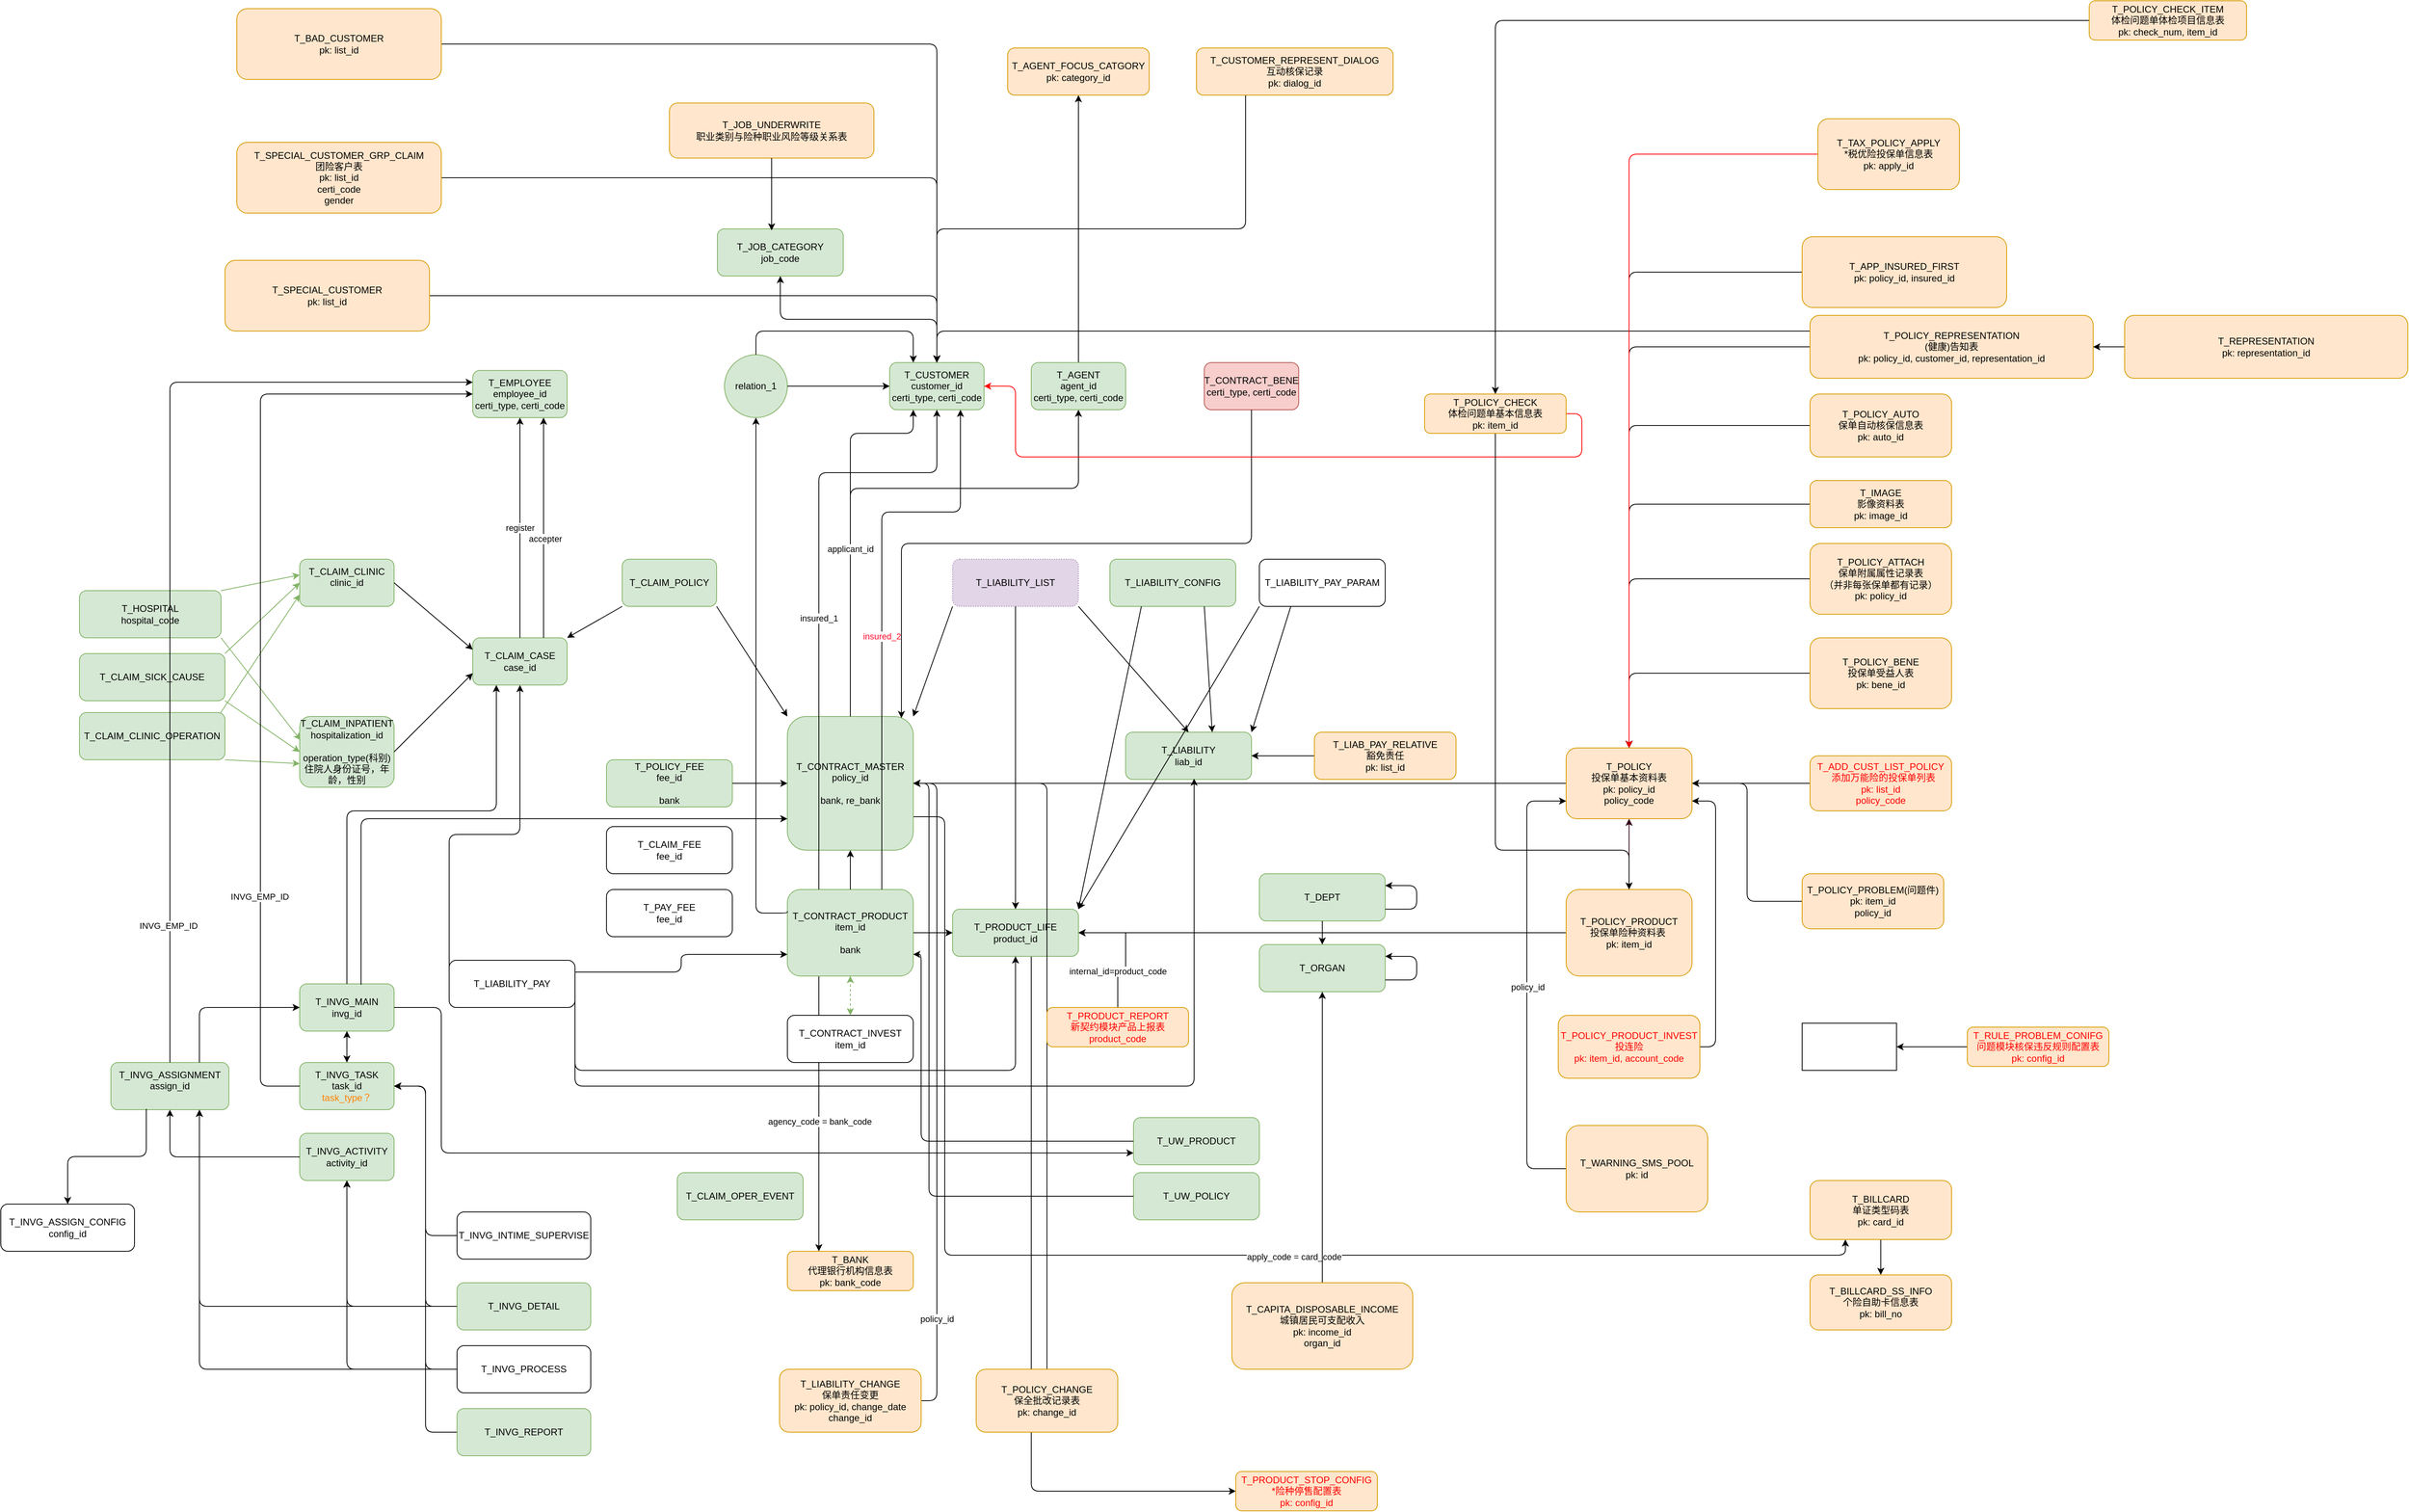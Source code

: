 <mxfile version="22.1.0" type="github">
  <diagram id="vZpP5Effxj41_VfFe3MK" name="Page-1">
    <mxGraphModel dx="1722" dy="1937" grid="1" gridSize="10" guides="1" tooltips="1" connect="1" arrows="1" fold="1" page="1" pageScale="1" pageWidth="850" pageHeight="1100" math="0" shadow="0">
      <root>
        <mxCell id="0" />
        <mxCell id="1" parent="0" />
        <mxCell id="OfORN7NUINiMixhZLZNA-1" value="T_CLAIM_CASE&lt;br&gt;case_id" style="rounded=1;whiteSpace=wrap;html=1;fillColor=#d5e8d4;strokeColor=#82b366;" parent="1" vertex="1">
          <mxGeometry x="60" y="160" width="120" height="60" as="geometry" />
        </mxCell>
        <mxCell id="OfORN7NUINiMixhZLZNA-2" value="T_CLAIM_POLICY" style="rounded=1;whiteSpace=wrap;html=1;fillColor=#d5e8d4;strokeColor=#82b366;" parent="1" vertex="1">
          <mxGeometry x="250" y="60" width="120" height="60" as="geometry" />
        </mxCell>
        <mxCell id="OfORN7NUINiMixhZLZNA-3" value="" style="endArrow=classic;html=1;entryX=1;entryY=0;entryDx=0;entryDy=0;exitX=0;exitY=1;exitDx=0;exitDy=0;" parent="1" source="OfORN7NUINiMixhZLZNA-2" target="OfORN7NUINiMixhZLZNA-1" edge="1">
          <mxGeometry width="50" height="50" relative="1" as="geometry">
            <mxPoint x="460" y="460" as="sourcePoint" />
            <mxPoint x="510" y="410" as="targetPoint" />
          </mxGeometry>
        </mxCell>
        <mxCell id="FIjVFcEKrEzkejblWKOD-24" style="edgeStyle=orthogonalEdgeStyle;rounded=1;orthogonalLoop=1;jettySize=auto;html=1;exitX=0.5;exitY=0;exitDx=0;exitDy=0;" parent="1" source="OfORN7NUINiMixhZLZNA-4" target="OfORN7NUINiMixhZLZNA-74" edge="1">
          <mxGeometry relative="1" as="geometry">
            <Array as="points">
              <mxPoint x="540" y="-30" />
              <mxPoint x="830" y="-30" />
            </Array>
          </mxGeometry>
        </mxCell>
        <mxCell id="FIjVFcEKrEzkejblWKOD-36" style="edgeStyle=orthogonalEdgeStyle;rounded=1;orthogonalLoop=1;jettySize=auto;html=1;exitX=1;exitY=0.75;exitDx=0;exitDy=0;entryX=0.25;entryY=1;entryDx=0;entryDy=0;" parent="1" source="OfORN7NUINiMixhZLZNA-4" target="FIjVFcEKrEzkejblWKOD-35" edge="1">
          <mxGeometry relative="1" as="geometry">
            <Array as="points">
              <mxPoint x="660" y="388" />
              <mxPoint x="660" y="945" />
              <mxPoint x="1805" y="945" />
            </Array>
          </mxGeometry>
        </mxCell>
        <mxCell id="FIjVFcEKrEzkejblWKOD-37" value="apply_code = card_code" style="edgeLabel;html=1;align=center;verticalAlign=middle;resizable=0;points=[];" parent="FIjVFcEKrEzkejblWKOD-36" vertex="1" connectable="0">
          <mxGeometry x="0.182" y="-2" relative="1" as="geometry">
            <mxPoint as="offset" />
          </mxGeometry>
        </mxCell>
        <mxCell id="OfORN7NUINiMixhZLZNA-4" value="T_CONTRACT_MASTER&lt;br&gt;policy_id&lt;br&gt;&lt;br&gt;bank, re_bank" style="rounded=1;whiteSpace=wrap;html=1;fillColor=#d5e8d4;strokeColor=#82b366;" parent="1" vertex="1">
          <mxGeometry x="460" y="260" width="160" height="170" as="geometry" />
        </mxCell>
        <mxCell id="OfORN7NUINiMixhZLZNA-5" value="" style="endArrow=classic;html=1;entryX=0;entryY=0;entryDx=0;entryDy=0;exitX=1;exitY=1;exitDx=0;exitDy=0;" parent="1" source="OfORN7NUINiMixhZLZNA-2" target="OfORN7NUINiMixhZLZNA-4" edge="1">
          <mxGeometry width="50" height="50" relative="1" as="geometry">
            <mxPoint x="260" y="130" as="sourcePoint" />
            <mxPoint x="190" y="180" as="targetPoint" />
          </mxGeometry>
        </mxCell>
        <mxCell id="FIjVFcEKrEzkejblWKOD-30" style="edgeStyle=orthogonalEdgeStyle;rounded=0;orthogonalLoop=1;jettySize=auto;html=1;exitX=0.25;exitY=1;exitDx=0;exitDy=0;entryX=0.25;entryY=0;entryDx=0;entryDy=0;" parent="1" source="OfORN7NUINiMixhZLZNA-6" target="FIjVFcEKrEzkejblWKOD-29" edge="1">
          <mxGeometry relative="1" as="geometry" />
        </mxCell>
        <mxCell id="FIjVFcEKrEzkejblWKOD-31" value="agency_code = bank_code" style="edgeLabel;html=1;align=center;verticalAlign=middle;resizable=0;points=[];" parent="FIjVFcEKrEzkejblWKOD-30" vertex="1" connectable="0">
          <mxGeometry x="0.057" y="1" relative="1" as="geometry">
            <mxPoint as="offset" />
          </mxGeometry>
        </mxCell>
        <mxCell id="OfORN7NUINiMixhZLZNA-6" value="T_CONTRACT_PRODUCT&lt;br&gt;item_id&lt;br&gt;&lt;br&gt;bank" style="rounded=1;whiteSpace=wrap;html=1;fillColor=#d5e8d4;strokeColor=#82b366;" parent="1" vertex="1">
          <mxGeometry x="460" y="480" width="160" height="110" as="geometry" />
        </mxCell>
        <mxCell id="ruRkNZHVnkqH3dk_G1LB-13" style="edgeStyle=orthogonalEdgeStyle;rounded=1;orthogonalLoop=1;jettySize=auto;html=1;" parent="1" source="OfORN7NUINiMixhZLZNA-7" target="ruRkNZHVnkqH3dk_G1LB-12" edge="1">
          <mxGeometry relative="1" as="geometry">
            <Array as="points">
              <mxPoint x="770" y="1245" />
            </Array>
          </mxGeometry>
        </mxCell>
        <mxCell id="OfORN7NUINiMixhZLZNA-7" value="T_PRODUCT_LIFE&lt;br&gt;product_id" style="rounded=1;whiteSpace=wrap;html=1;fillColor=#d5e8d4;strokeColor=#82b366;" parent="1" vertex="1">
          <mxGeometry x="670" y="505" width="160" height="60" as="geometry" />
        </mxCell>
        <mxCell id="OfORN7NUINiMixhZLZNA-8" value="" style="endArrow=classic;html=1;entryX=0.5;entryY=1;entryDx=0;entryDy=0;exitX=0.5;exitY=0;exitDx=0;exitDy=0;" parent="1" source="OfORN7NUINiMixhZLZNA-6" target="OfORN7NUINiMixhZLZNA-4" edge="1">
          <mxGeometry width="50" height="50" relative="1" as="geometry">
            <mxPoint x="410" y="250" as="sourcePoint" />
            <mxPoint x="470" y="290" as="targetPoint" />
          </mxGeometry>
        </mxCell>
        <mxCell id="OfORN7NUINiMixhZLZNA-9" value="" style="endArrow=classic;html=1;entryX=0;entryY=0.5;entryDx=0;entryDy=0;exitX=1;exitY=0.5;exitDx=0;exitDy=0;" parent="1" source="OfORN7NUINiMixhZLZNA-6" target="OfORN7NUINiMixhZLZNA-7" edge="1">
          <mxGeometry width="50" height="50" relative="1" as="geometry">
            <mxPoint x="520" y="370" as="sourcePoint" />
            <mxPoint x="520" y="310" as="targetPoint" />
          </mxGeometry>
        </mxCell>
        <mxCell id="OfORN7NUINiMixhZLZNA-10" value="T_LIABILITY&lt;br&gt;liab_id" style="rounded=1;whiteSpace=wrap;html=1;fillColor=#d5e8d4;strokeColor=#82b366;" parent="1" vertex="1">
          <mxGeometry x="890" y="280" width="160" height="60" as="geometry" />
        </mxCell>
        <mxCell id="OfORN7NUINiMixhZLZNA-11" value="T_CONTRACT_INVEST&lt;br&gt;item_id" style="rounded=1;whiteSpace=wrap;html=1;" parent="1" vertex="1">
          <mxGeometry x="460" y="640" width="160" height="60" as="geometry" />
        </mxCell>
        <mxCell id="OfORN7NUINiMixhZLZNA-12" value="" style="endArrow=classic;startArrow=classic;html=1;entryX=0.5;entryY=1;entryDx=0;entryDy=0;exitX=0.5;exitY=0;exitDx=0;exitDy=0;dashed=1;fillColor=#d5e8d4;strokeColor=#82b366;" parent="1" source="OfORN7NUINiMixhZLZNA-11" target="OfORN7NUINiMixhZLZNA-6" edge="1">
          <mxGeometry width="50" height="50" relative="1" as="geometry">
            <mxPoint x="490" y="640" as="sourcePoint" />
            <mxPoint x="540" y="590" as="targetPoint" />
          </mxGeometry>
        </mxCell>
        <mxCell id="OfORN7NUINiMixhZLZNA-13" value="T_LIABILITY_LIST" style="rounded=1;whiteSpace=wrap;html=1;fillColor=#e1d5e7;strokeColor=#9673a6;dashed=1;dashPattern=1 2;" parent="1" vertex="1">
          <mxGeometry x="670" y="60" width="160" height="60" as="geometry" />
        </mxCell>
        <mxCell id="OfORN7NUINiMixhZLZNA-15" value="" style="endArrow=classic;html=1;entryX=1;entryY=0;entryDx=0;entryDy=0;exitX=0;exitY=1;exitDx=0;exitDy=0;" parent="1" source="OfORN7NUINiMixhZLZNA-13" target="OfORN7NUINiMixhZLZNA-4" edge="1">
          <mxGeometry width="50" height="50" relative="1" as="geometry">
            <mxPoint x="520" y="290" as="sourcePoint" />
            <mxPoint x="520" y="230" as="targetPoint" />
          </mxGeometry>
        </mxCell>
        <mxCell id="OfORN7NUINiMixhZLZNA-16" value="" style="endArrow=classic;html=1;entryX=0.5;entryY=0;entryDx=0;entryDy=0;exitX=0.5;exitY=1;exitDx=0;exitDy=0;" parent="1" source="OfORN7NUINiMixhZLZNA-13" target="OfORN7NUINiMixhZLZNA-7" edge="1">
          <mxGeometry width="50" height="50" relative="1" as="geometry">
            <mxPoint x="680" y="130" as="sourcePoint" />
            <mxPoint x="600" y="170" as="targetPoint" />
          </mxGeometry>
        </mxCell>
        <mxCell id="OfORN7NUINiMixhZLZNA-17" value="" style="endArrow=classic;html=1;entryX=0.5;entryY=0;entryDx=0;entryDy=0;exitX=1;exitY=1;exitDx=0;exitDy=0;" parent="1" source="OfORN7NUINiMixhZLZNA-13" target="OfORN7NUINiMixhZLZNA-10" edge="1">
          <mxGeometry width="50" height="50" relative="1" as="geometry">
            <mxPoint x="760" y="130" as="sourcePoint" />
            <mxPoint x="761.04" y="290" as="targetPoint" />
          </mxGeometry>
        </mxCell>
        <mxCell id="OfORN7NUINiMixhZLZNA-18" value="T_LIABILITY_PAY" style="rounded=1;whiteSpace=wrap;html=1;" parent="1" vertex="1">
          <mxGeometry x="30" y="570" width="160" height="60" as="geometry" />
        </mxCell>
        <mxCell id="OfORN7NUINiMixhZLZNA-19" value="" style="edgeStyle=elbowEdgeStyle;elbow=vertical;endArrow=classic;html=1;entryX=0.5;entryY=1;entryDx=0;entryDy=0;exitX=0;exitY=0.5;exitDx=0;exitDy=0;" parent="1" source="OfORN7NUINiMixhZLZNA-18" target="OfORN7NUINiMixhZLZNA-1" edge="1">
          <mxGeometry width="50" height="50" relative="1" as="geometry">
            <mxPoint x="460" y="450" as="sourcePoint" />
            <mxPoint x="510" y="400" as="targetPoint" />
            <Array as="points">
              <mxPoint x="40" y="410" />
            </Array>
          </mxGeometry>
        </mxCell>
        <mxCell id="OfORN7NUINiMixhZLZNA-22" value="" style="edgeStyle=elbowEdgeStyle;elbow=vertical;endArrow=classic;html=1;entryX=0.544;entryY=0.983;entryDx=0;entryDy=0;exitX=1;exitY=0.5;exitDx=0;exitDy=0;entryPerimeter=0;" parent="1" source="OfORN7NUINiMixhZLZNA-18" target="OfORN7NUINiMixhZLZNA-10" edge="1">
          <mxGeometry width="50" height="50" relative="1" as="geometry">
            <mxPoint x="440" y="635" as="sourcePoint" />
            <mxPoint x="440" y="320" as="targetPoint" />
            <Array as="points">
              <mxPoint x="580" y="730" />
            </Array>
          </mxGeometry>
        </mxCell>
        <mxCell id="OfORN7NUINiMixhZLZNA-23" value="" style="edgeStyle=elbowEdgeStyle;elbow=vertical;endArrow=classic;html=1;entryX=0.5;entryY=1;entryDx=0;entryDy=0;exitX=1;exitY=0.25;exitDx=0;exitDy=0;" parent="1" source="OfORN7NUINiMixhZLZNA-18" target="OfORN7NUINiMixhZLZNA-7" edge="1">
          <mxGeometry width="50" height="50" relative="1" as="geometry">
            <mxPoint x="600" y="650" as="sourcePoint" />
            <mxPoint x="987.04" y="348.98" as="targetPoint" />
            <Array as="points">
              <mxPoint x="460" y="710" />
            </Array>
          </mxGeometry>
        </mxCell>
        <mxCell id="OfORN7NUINiMixhZLZNA-24" value="T_CLAIM_FEE&lt;br&gt;fee_id" style="rounded=1;whiteSpace=wrap;html=1;" parent="1" vertex="1">
          <mxGeometry x="230" y="400" width="160" height="60" as="geometry" />
        </mxCell>
        <mxCell id="OfORN7NUINiMixhZLZNA-25" value="T_PAY_FEE&lt;br&gt;fee_id" style="rounded=1;whiteSpace=wrap;html=1;" parent="1" vertex="1">
          <mxGeometry x="230" y="480" width="160" height="60" as="geometry" />
        </mxCell>
        <mxCell id="OfORN7NUINiMixhZLZNA-26" value="T_LIABILITY_PAY_PARAM" style="rounded=1;whiteSpace=wrap;html=1;" parent="1" vertex="1">
          <mxGeometry x="1060" y="60" width="160" height="60" as="geometry" />
        </mxCell>
        <mxCell id="OfORN7NUINiMixhZLZNA-29" value="T_LIABILITY_CONFIG" style="rounded=1;whiteSpace=wrap;html=1;fillColor=#d5e8d4;strokeColor=#82b366;" parent="1" vertex="1">
          <mxGeometry x="870" y="60" width="160" height="60" as="geometry" />
        </mxCell>
        <mxCell id="OfORN7NUINiMixhZLZNA-31" value="" style="endArrow=classic;html=1;exitX=0.25;exitY=1;exitDx=0;exitDy=0;entryX=1;entryY=0;entryDx=0;entryDy=0;" parent="1" source="OfORN7NUINiMixhZLZNA-29" target="OfORN7NUINiMixhZLZNA-7" edge="1">
          <mxGeometry width="50" height="50" relative="1" as="geometry">
            <mxPoint x="610" y="450" as="sourcePoint" />
            <mxPoint x="660" y="400" as="targetPoint" />
          </mxGeometry>
        </mxCell>
        <mxCell id="OfORN7NUINiMixhZLZNA-32" value="" style="endArrow=classic;html=1;exitX=0.75;exitY=1;exitDx=0;exitDy=0;entryX=0.688;entryY=0;entryDx=0;entryDy=0;entryPerimeter=0;" parent="1" source="OfORN7NUINiMixhZLZNA-29" target="OfORN7NUINiMixhZLZNA-10" edge="1">
          <mxGeometry width="50" height="50" relative="1" as="geometry">
            <mxPoint x="920" y="130" as="sourcePoint" />
            <mxPoint x="850" y="290" as="targetPoint" />
          </mxGeometry>
        </mxCell>
        <mxCell id="OfORN7NUINiMixhZLZNA-33" value="" style="endArrow=classic;html=1;exitX=0;exitY=1;exitDx=0;exitDy=0;entryX=1;entryY=0;entryDx=0;entryDy=0;" parent="1" source="OfORN7NUINiMixhZLZNA-26" target="OfORN7NUINiMixhZLZNA-7" edge="1">
          <mxGeometry width="50" height="50" relative="1" as="geometry">
            <mxPoint x="920" y="130" as="sourcePoint" />
            <mxPoint x="850" y="290" as="targetPoint" />
          </mxGeometry>
        </mxCell>
        <mxCell id="OfORN7NUINiMixhZLZNA-34" value="" style="endArrow=classic;html=1;exitX=0.25;exitY=1;exitDx=0;exitDy=0;entryX=1;entryY=0;entryDx=0;entryDy=0;" parent="1" source="OfORN7NUINiMixhZLZNA-26" target="OfORN7NUINiMixhZLZNA-10" edge="1">
          <mxGeometry width="50" height="50" relative="1" as="geometry">
            <mxPoint x="1070" y="130" as="sourcePoint" />
            <mxPoint x="850" y="290" as="targetPoint" />
          </mxGeometry>
        </mxCell>
        <mxCell id="FIjVFcEKrEzkejblWKOD-27" style="edgeStyle=orthogonalEdgeStyle;rounded=1;orthogonalLoop=1;jettySize=auto;html=1;exitX=0.5;exitY=0;exitDx=0;exitDy=0;entryX=0;entryY=0.25;entryDx=0;entryDy=0;startArrow=classic;startFill=1;endArrow=none;endFill=0;" parent="1" source="OfORN7NUINiMixhZLZNA-35" target="FIjVFcEKrEzkejblWKOD-25" edge="1">
          <mxGeometry relative="1" as="geometry" />
        </mxCell>
        <mxCell id="OfORN7NUINiMixhZLZNA-35" value="T_CUSTOMER&lt;br&gt;customer_id&lt;br&gt;certi_type, certi_code" style="rounded=1;whiteSpace=wrap;html=1;fillColor=#d5e8d4;strokeColor=#82b366;" parent="1" vertex="1">
          <mxGeometry x="590" y="-190" width="120" height="60" as="geometry" />
        </mxCell>
        <mxCell id="OfORN7NUINiMixhZLZNA-36" value="T_EMPLOYEE&lt;br&gt;employee_id&lt;br&gt;certi_type, certi_code" style="rounded=1;whiteSpace=wrap;html=1;fillColor=#d5e8d4;strokeColor=#82b366;" parent="1" vertex="1">
          <mxGeometry x="60" y="-180" width="120" height="60" as="geometry" />
        </mxCell>
        <mxCell id="OfORN7NUINiMixhZLZNA-37" value="T_CONTRACT_BENE&lt;br&gt;certi_type, certi_code" style="rounded=1;whiteSpace=wrap;html=1;fillColor=#f8cecc;strokeColor=#b85450;" parent="1" vertex="1">
          <mxGeometry x="990" y="-190" width="120" height="60" as="geometry" />
        </mxCell>
        <mxCell id="OfORN7NUINiMixhZLZNA-39" value="T_CLAIM_INPATIENT&lt;br&gt;hospitalization_id&lt;br&gt;&lt;br&gt;operation_type(科别)&lt;br&gt;住院人身份证号，年龄，性别" style="rounded=1;whiteSpace=wrap;html=1;fillColor=#d5e8d4;strokeColor=#82b366;" parent="1" vertex="1">
          <mxGeometry x="-160" y="260" width="120" height="90" as="geometry" />
        </mxCell>
        <mxCell id="OfORN7NUINiMixhZLZNA-40" value="T_CLAIM_CLINIC&lt;br&gt;clinic_id&lt;br&gt;&lt;br&gt;" style="rounded=1;whiteSpace=wrap;html=1;fillColor=#d5e8d4;strokeColor=#82b366;" parent="1" vertex="1">
          <mxGeometry x="-160" y="60" width="120" height="60" as="geometry" />
        </mxCell>
        <mxCell id="OfORN7NUINiMixhZLZNA-41" value="" style="endArrow=classic;html=1;exitX=1;exitY=0.5;exitDx=0;exitDy=0;entryX=0;entryY=0.75;entryDx=0;entryDy=0;" parent="1" source="OfORN7NUINiMixhZLZNA-39" target="OfORN7NUINiMixhZLZNA-1" edge="1">
          <mxGeometry width="50" height="50" relative="1" as="geometry">
            <mxPoint x="260" y="130" as="sourcePoint" />
            <mxPoint x="60" y="190" as="targetPoint" />
          </mxGeometry>
        </mxCell>
        <mxCell id="OfORN7NUINiMixhZLZNA-42" value="" style="endArrow=classic;html=1;exitX=1;exitY=0.5;exitDx=0;exitDy=0;entryX=0;entryY=0.25;entryDx=0;entryDy=0;" parent="1" source="OfORN7NUINiMixhZLZNA-40" target="OfORN7NUINiMixhZLZNA-1" edge="1">
          <mxGeometry width="50" height="50" relative="1" as="geometry">
            <mxPoint x="-30" y="200" as="sourcePoint" />
            <mxPoint x="70" y="200" as="targetPoint" />
          </mxGeometry>
        </mxCell>
        <mxCell id="OfORN7NUINiMixhZLZNA-44" value="T_CLAIM_SICK_CAUSE" style="rounded=1;whiteSpace=wrap;html=1;fillColor=#d5e8d4;strokeColor=#82b366;" parent="1" vertex="1">
          <mxGeometry x="-440" y="180" width="185" height="60" as="geometry" />
        </mxCell>
        <mxCell id="OfORN7NUINiMixhZLZNA-45" value="" style="endArrow=classic;html=1;exitX=1;exitY=0;exitDx=0;exitDy=0;entryX=0;entryY=0.5;entryDx=0;entryDy=0;fillColor=#d5e8d4;strokeColor=#82b366;" parent="1" source="OfORN7NUINiMixhZLZNA-44" target="OfORN7NUINiMixhZLZNA-40" edge="1">
          <mxGeometry width="50" height="50" relative="1" as="geometry">
            <mxPoint x="-30" y="100" as="sourcePoint" />
            <mxPoint x="70" y="185" as="targetPoint" />
          </mxGeometry>
        </mxCell>
        <mxCell id="OfORN7NUINiMixhZLZNA-46" value="" style="endArrow=classic;html=1;exitX=1;exitY=1;exitDx=0;exitDy=0;entryX=0;entryY=0.5;entryDx=0;entryDy=0;fillColor=#d5e8d4;strokeColor=#82b366;" parent="1" source="OfORN7NUINiMixhZLZNA-44" target="OfORN7NUINiMixhZLZNA-39" edge="1">
          <mxGeometry width="50" height="50" relative="1" as="geometry">
            <mxPoint x="-245" y="170" as="sourcePoint" />
            <mxPoint x="-150" y="100" as="targetPoint" />
          </mxGeometry>
        </mxCell>
        <mxCell id="OfORN7NUINiMixhZLZNA-47" value="T_CLAIM_CLINIC_OPERATION" style="rounded=1;whiteSpace=wrap;html=1;fillColor=#d5e8d4;strokeColor=#82b366;" parent="1" vertex="1">
          <mxGeometry x="-440" y="255" width="185" height="60" as="geometry" />
        </mxCell>
        <mxCell id="OfORN7NUINiMixhZLZNA-48" value="" style="endArrow=classic;html=1;exitX=1;exitY=1;exitDx=0;exitDy=0;fillColor=#d5e8d4;strokeColor=#82b366;" parent="1" source="OfORN7NUINiMixhZLZNA-47" edge="1">
          <mxGeometry width="50" height="50" relative="1" as="geometry">
            <mxPoint x="-245" y="240" as="sourcePoint" />
            <mxPoint x="-160" y="320" as="targetPoint" />
          </mxGeometry>
        </mxCell>
        <mxCell id="OfORN7NUINiMixhZLZNA-49" value="" style="endArrow=classic;html=1;exitX=0.968;exitY=0.017;exitDx=0;exitDy=0;entryX=0;entryY=0.75;entryDx=0;entryDy=0;exitPerimeter=0;fillColor=#d5e8d4;strokeColor=#82b366;" parent="1" source="OfORN7NUINiMixhZLZNA-47" target="OfORN7NUINiMixhZLZNA-40" edge="1">
          <mxGeometry width="50" height="50" relative="1" as="geometry">
            <mxPoint x="-245" y="330" as="sourcePoint" />
            <mxPoint x="-150" y="330" as="targetPoint" />
          </mxGeometry>
        </mxCell>
        <mxCell id="OfORN7NUINiMixhZLZNA-50" value="T_UW_PRODUCT" style="rounded=1;whiteSpace=wrap;html=1;fillColor=#d5e8d4;strokeColor=#82b366;" parent="1" vertex="1">
          <mxGeometry x="900" y="770" width="160" height="60" as="geometry" />
        </mxCell>
        <mxCell id="OfORN7NUINiMixhZLZNA-52" value="T_UW_POLICY" style="rounded=1;whiteSpace=wrap;html=1;fillColor=#d5e8d4;strokeColor=#82b366;" parent="1" vertex="1">
          <mxGeometry x="900" y="840" width="160" height="60" as="geometry" />
        </mxCell>
        <mxCell id="OfORN7NUINiMixhZLZNA-54" value="" style="edgeStyle=elbowEdgeStyle;elbow=horizontal;endArrow=classic;html=1;entryX=1;entryY=0.75;entryDx=0;entryDy=0;" parent="1" source="OfORN7NUINiMixhZLZNA-50" target="OfORN7NUINiMixhZLZNA-6" edge="1">
          <mxGeometry width="50" height="50" relative="1" as="geometry">
            <mxPoint x="670" y="440" as="sourcePoint" />
            <mxPoint x="720" y="390" as="targetPoint" />
            <Array as="points">
              <mxPoint x="630" y="530" />
            </Array>
          </mxGeometry>
        </mxCell>
        <mxCell id="OfORN7NUINiMixhZLZNA-55" value="" style="edgeStyle=elbowEdgeStyle;elbow=horizontal;endArrow=classic;html=1;exitX=0;exitY=0.5;exitDx=0;exitDy=0;entryX=1;entryY=0.5;entryDx=0;entryDy=0;" parent="1" source="OfORN7NUINiMixhZLZNA-52" target="OfORN7NUINiMixhZLZNA-4" edge="1">
          <mxGeometry width="50" height="50" relative="1" as="geometry">
            <mxPoint x="880" y="800" as="sourcePoint" />
            <mxPoint x="600" y="335" as="targetPoint" />
            <Array as="points">
              <mxPoint x="640" y="540" />
            </Array>
          </mxGeometry>
        </mxCell>
        <mxCell id="OfORN7NUINiMixhZLZNA-56" value="" style="edgeStyle=elbowEdgeStyle;elbow=vertical;endArrow=classic;html=1;exitX=0.5;exitY=0;exitDx=0;exitDy=0;entryX=0.25;entryY=1;entryDx=0;entryDy=0;" parent="1" source="OfORN7NUINiMixhZLZNA-4" target="OfORN7NUINiMixhZLZNA-35" edge="1">
          <mxGeometry width="50" height="50" relative="1" as="geometry">
            <mxPoint x="740" y="190" as="sourcePoint" />
            <mxPoint x="790" y="140" as="targetPoint" />
            <Array as="points">
              <mxPoint x="530" y="-100" />
            </Array>
          </mxGeometry>
        </mxCell>
        <mxCell id="OfORN7NUINiMixhZLZNA-57" value="applicant_id" style="edgeLabel;html=1;align=center;verticalAlign=middle;resizable=0;points=[];" parent="OfORN7NUINiMixhZLZNA-56" vertex="1" connectable="0">
          <mxGeometry x="-0.092" relative="1" as="geometry">
            <mxPoint as="offset" />
          </mxGeometry>
        </mxCell>
        <mxCell id="OfORN7NUINiMixhZLZNA-63" value="relation_1" style="ellipse;whiteSpace=wrap;html=1;aspect=fixed;fillColor=#d5e8d4;strokeColor=#82b366;" parent="1" vertex="1">
          <mxGeometry x="380" y="-200" width="80" height="80" as="geometry" />
        </mxCell>
        <mxCell id="OfORN7NUINiMixhZLZNA-65" value="" style="edgeStyle=elbowEdgeStyle;elbow=vertical;endArrow=classic;html=1;exitX=0;exitY=0.25;exitDx=0;exitDy=0;entryX=0.5;entryY=1;entryDx=0;entryDy=0;" parent="1" source="OfORN7NUINiMixhZLZNA-6" target="OfORN7NUINiMixhZLZNA-63" edge="1">
          <mxGeometry width="50" height="50" relative="1" as="geometry">
            <mxPoint x="550" y="160" as="sourcePoint" />
            <mxPoint x="600" y="110" as="targetPoint" />
            <Array as="points">
              <mxPoint x="440" y="510" />
            </Array>
          </mxGeometry>
        </mxCell>
        <mxCell id="OfORN7NUINiMixhZLZNA-66" value="" style="edgeStyle=elbowEdgeStyle;elbow=vertical;endArrow=classic;html=1;exitX=0.25;exitY=0;exitDx=0;exitDy=0;entryX=0.5;entryY=1;entryDx=0;entryDy=0;" parent="1" source="OfORN7NUINiMixhZLZNA-6" target="OfORN7NUINiMixhZLZNA-35" edge="1">
          <mxGeometry width="50" height="50" relative="1" as="geometry">
            <mxPoint x="472.96" y="170" as="sourcePoint" />
            <mxPoint x="290" y="-80" as="targetPoint" />
            <Array as="points">
              <mxPoint x="570" y="-50" />
            </Array>
          </mxGeometry>
        </mxCell>
        <mxCell id="OfORN7NUINiMixhZLZNA-67" value="insured_1" style="edgeLabel;html=1;align=center;verticalAlign=middle;resizable=0;points=[];" parent="OfORN7NUINiMixhZLZNA-66" vertex="1" connectable="0">
          <mxGeometry x="-0.092" relative="1" as="geometry">
            <mxPoint as="offset" />
          </mxGeometry>
        </mxCell>
        <mxCell id="OfORN7NUINiMixhZLZNA-68" value="" style="edgeStyle=elbowEdgeStyle;elbow=vertical;endArrow=classic;html=1;exitX=0.75;exitY=0;exitDx=0;exitDy=0;entryX=0.75;entryY=1;entryDx=0;entryDy=0;" parent="1" source="OfORN7NUINiMixhZLZNA-6" target="OfORN7NUINiMixhZLZNA-35" edge="1">
          <mxGeometry width="50" height="50" relative="1" as="geometry">
            <mxPoint x="520" y="170" as="sourcePoint" />
            <mxPoint x="320" y="-80" as="targetPoint" />
            <Array as="points">
              <mxPoint x="620" />
              <mxPoint x="420" y="20" />
            </Array>
          </mxGeometry>
        </mxCell>
        <mxCell id="OfORN7NUINiMixhZLZNA-69" value="insured_2" style="edgeLabel;html=1;align=center;verticalAlign=middle;resizable=0;points=[];fontColor=#FF0D2D;" parent="OfORN7NUINiMixhZLZNA-68" vertex="1" connectable="0">
          <mxGeometry x="-0.092" relative="1" as="geometry">
            <mxPoint as="offset" />
          </mxGeometry>
        </mxCell>
        <mxCell id="OfORN7NUINiMixhZLZNA-71" value="" style="edgeStyle=elbowEdgeStyle;elbow=vertical;endArrow=classic;html=1;exitX=0.5;exitY=0;exitDx=0;exitDy=0;entryX=0.25;entryY=0;entryDx=0;entryDy=0;" parent="1" source="OfORN7NUINiMixhZLZNA-63" target="OfORN7NUINiMixhZLZNA-35" edge="1">
          <mxGeometry width="50" height="50" relative="1" as="geometry">
            <mxPoint x="150" y="-220" as="sourcePoint" />
            <mxPoint x="200" y="-270" as="targetPoint" />
            <Array as="points">
              <mxPoint x="490" y="-230" />
            </Array>
          </mxGeometry>
        </mxCell>
        <mxCell id="OfORN7NUINiMixhZLZNA-73" value="" style="endArrow=classic;html=1;exitX=1;exitY=0.5;exitDx=0;exitDy=0;entryX=0;entryY=0.5;entryDx=0;entryDy=0;" parent="1" source="OfORN7NUINiMixhZLZNA-63" target="OfORN7NUINiMixhZLZNA-35" edge="1">
          <mxGeometry width="50" height="50" relative="1" as="geometry">
            <mxPoint x="550" y="160" as="sourcePoint" />
            <mxPoint x="600" y="110" as="targetPoint" />
          </mxGeometry>
        </mxCell>
        <mxCell id="FIjVFcEKrEzkejblWKOD-21" style="edgeStyle=orthogonalEdgeStyle;rounded=0;orthogonalLoop=1;jettySize=auto;html=1;exitX=0.5;exitY=0;exitDx=0;exitDy=0;" parent="1" source="OfORN7NUINiMixhZLZNA-74" target="FIjVFcEKrEzkejblWKOD-20" edge="1">
          <mxGeometry relative="1" as="geometry" />
        </mxCell>
        <mxCell id="OfORN7NUINiMixhZLZNA-74" value="T_AGENT&lt;br&gt;agent_id&lt;br&gt;certi_type, certi_code" style="rounded=1;whiteSpace=wrap;html=1;fillColor=#d5e8d4;strokeColor=#82b366;" parent="1" vertex="1">
          <mxGeometry x="770" y="-190" width="120" height="60" as="geometry" />
        </mxCell>
        <mxCell id="OfORN7NUINiMixhZLZNA-75" value="" style="endArrow=classic;html=1;fontColor=#FF0D2D;exitX=0.75;exitY=0;exitDx=0;exitDy=0;entryX=0.75;entryY=1;entryDx=0;entryDy=0;" parent="1" source="OfORN7NUINiMixhZLZNA-1" target="OfORN7NUINiMixhZLZNA-36" edge="1">
          <mxGeometry width="50" height="50" relative="1" as="geometry">
            <mxPoint x="200" y="-10" as="sourcePoint" />
            <mxPoint x="250" y="-60" as="targetPoint" />
          </mxGeometry>
        </mxCell>
        <mxCell id="OfORN7NUINiMixhZLZNA-77" value="&lt;span style=&quot;color: rgb(0 , 0 , 0)&quot;&gt;accepter&lt;/span&gt;" style="edgeLabel;html=1;align=center;verticalAlign=middle;resizable=0;points=[];fontColor=#FF0D2D;" parent="OfORN7NUINiMixhZLZNA-75" vertex="1" connectable="0">
          <mxGeometry x="-0.1" y="-2" relative="1" as="geometry">
            <mxPoint as="offset" />
          </mxGeometry>
        </mxCell>
        <mxCell id="OfORN7NUINiMixhZLZNA-76" value="&lt;font color=&quot;#000000&quot;&gt;register&lt;/font&gt;" style="endArrow=classic;html=1;fontColor=#FF0D2D;exitX=0.5;exitY=0;exitDx=0;exitDy=0;entryX=0.5;entryY=1;entryDx=0;entryDy=0;" parent="1" source="OfORN7NUINiMixhZLZNA-1" target="OfORN7NUINiMixhZLZNA-36" edge="1">
          <mxGeometry width="50" height="50" relative="1" as="geometry">
            <mxPoint x="100" y="160" as="sourcePoint" />
            <mxPoint x="100" y="-120" as="targetPoint" />
          </mxGeometry>
        </mxCell>
        <mxCell id="OfORN7NUINiMixhZLZNA-78" value="T_POLICY_FEE&lt;br&gt;fee_id&lt;br&gt;&lt;br&gt;bank" style="rounded=1;whiteSpace=wrap;html=1;fillColor=#d5e8d4;strokeColor=#82b366;" parent="1" vertex="1">
          <mxGeometry x="230" y="315" width="160" height="60" as="geometry" />
        </mxCell>
        <mxCell id="OfORN7NUINiMixhZLZNA-79" value="" style="endArrow=classic;html=1;entryX=0;entryY=0.5;entryDx=0;entryDy=0;exitX=1;exitY=0.5;exitDx=0;exitDy=0;" parent="1" source="OfORN7NUINiMixhZLZNA-78" target="OfORN7NUINiMixhZLZNA-4" edge="1">
          <mxGeometry width="50" height="50" relative="1" as="geometry">
            <mxPoint x="630" y="545" as="sourcePoint" />
            <mxPoint x="680" y="545" as="targetPoint" />
          </mxGeometry>
        </mxCell>
        <mxCell id="OfORN7NUINiMixhZLZNA-80" value="" style="edgeStyle=elbowEdgeStyle;elbow=horizontal;endArrow=classic;html=1;fontColor=#FF0D2D;exitX=1;exitY=0.25;exitDx=0;exitDy=0;entryX=0;entryY=0.75;entryDx=0;entryDy=0;" parent="1" source="OfORN7NUINiMixhZLZNA-18" target="OfORN7NUINiMixhZLZNA-6" edge="1">
          <mxGeometry width="50" height="50" relative="1" as="geometry">
            <mxPoint x="490" y="530" as="sourcePoint" />
            <mxPoint x="540" y="480" as="targetPoint" />
          </mxGeometry>
        </mxCell>
        <mxCell id="OfORN7NUINiMixhZLZNA-81" value="T_HOSPITAL&lt;br&gt;hospital_code" style="rounded=1;whiteSpace=wrap;html=1;fillColor=#d5e8d4;strokeColor=#82b366;" parent="1" vertex="1">
          <mxGeometry x="-440" y="100" width="180" height="60" as="geometry" />
        </mxCell>
        <mxCell id="OfORN7NUINiMixhZLZNA-82" value="" style="edgeStyle=elbowEdgeStyle;elbow=vertical;endArrow=classic;html=1;fontColor=#FF0D2D;exitX=0.5;exitY=1;exitDx=0;exitDy=0;entryX=0.906;entryY=0.012;entryDx=0;entryDy=0;entryPerimeter=0;" parent="1" source="OfORN7NUINiMixhZLZNA-37" target="OfORN7NUINiMixhZLZNA-4" edge="1">
          <mxGeometry width="50" height="50" relative="1" as="geometry">
            <mxPoint x="750" y="200" as="sourcePoint" />
            <mxPoint x="800" y="150" as="targetPoint" />
            <Array as="points">
              <mxPoint x="830" y="40" />
            </Array>
          </mxGeometry>
        </mxCell>
        <mxCell id="OfORN7NUINiMixhZLZNA-84" value="" style="endArrow=classic;html=1;exitX=1;exitY=0;exitDx=0;exitDy=0;fillColor=#d5e8d4;strokeColor=#82b366;entryX=0;entryY=0.333;entryDx=0;entryDy=0;entryPerimeter=0;" parent="1" source="OfORN7NUINiMixhZLZNA-81" target="OfORN7NUINiMixhZLZNA-40" edge="1">
          <mxGeometry width="50" height="50" relative="1" as="geometry">
            <mxPoint x="-245" y="170" as="sourcePoint" />
            <mxPoint x="-160" y="90" as="targetPoint" />
          </mxGeometry>
        </mxCell>
        <mxCell id="OfORN7NUINiMixhZLZNA-85" value="" style="endArrow=classic;html=1;exitX=1;exitY=1;exitDx=0;exitDy=0;fillColor=#d5e8d4;strokeColor=#82b366;entryX=0.008;entryY=0.333;entryDx=0;entryDy=0;entryPerimeter=0;" parent="1" source="OfORN7NUINiMixhZLZNA-81" target="OfORN7NUINiMixhZLZNA-39" edge="1">
          <mxGeometry width="50" height="50" relative="1" as="geometry">
            <mxPoint x="-250" y="50" as="sourcePoint" />
            <mxPoint x="-150" y="100" as="targetPoint" />
          </mxGeometry>
        </mxCell>
        <mxCell id="OfORN7NUINiMixhZLZNA-86" value="&lt;font color=&quot;#000000&quot;&gt;T_INVG_MAIN&lt;br&gt;invg_id&lt;br&gt;&lt;/font&gt;" style="rounded=1;whiteSpace=wrap;html=1;fillColor=#d5e8d4;strokeColor=#82b366;" parent="1" vertex="1">
          <mxGeometry x="-160" y="600" width="120" height="60" as="geometry" />
        </mxCell>
        <mxCell id="OfORN7NUINiMixhZLZNA-87" value="T_INVG_TASK&lt;br&gt;task_id&lt;br&gt;&lt;font color=&quot;#ff8000&quot;&gt;task_type？&lt;/font&gt;" style="rounded=1;whiteSpace=wrap;html=1;fillColor=#d5e8d4;strokeColor=#82b366;" parent="1" vertex="1">
          <mxGeometry x="-160" y="700" width="120" height="60" as="geometry" />
        </mxCell>
        <mxCell id="OfORN7NUINiMixhZLZNA-88" value="&lt;font color=&quot;#000000&quot;&gt;T_INVG_ACTIVITY&lt;br&gt;&lt;/font&gt;activity_id&lt;font color=&quot;#000000&quot;&gt;&lt;br&gt;&lt;/font&gt;" style="rounded=1;whiteSpace=wrap;html=1;fillColor=#d5e8d4;strokeColor=#82b366;" parent="1" vertex="1">
          <mxGeometry x="-160" y="790" width="120" height="60" as="geometry" />
        </mxCell>
        <mxCell id="OfORN7NUINiMixhZLZNA-89" value="&lt;font color=&quot;#000000&quot;&gt;T_INVG_ASSIGNMENT&lt;br&gt;&lt;/font&gt;assign_id&lt;font color=&quot;#000000&quot;&gt;&lt;br&gt;&lt;br&gt;&lt;/font&gt;" style="rounded=1;whiteSpace=wrap;html=1;fillColor=#d5e8d4;strokeColor=#82b366;" parent="1" vertex="1">
          <mxGeometry x="-400" y="700" width="150" height="60" as="geometry" />
        </mxCell>
        <mxCell id="OfORN7NUINiMixhZLZNA-90" value="" style="edgeStyle=elbowEdgeStyle;elbow=vertical;endArrow=classic;html=1;fontColor=#FF0D2D;exitX=0.5;exitY=0;exitDx=0;exitDy=0;entryX=0.25;entryY=1;entryDx=0;entryDy=0;" parent="1" source="OfORN7NUINiMixhZLZNA-86" target="OfORN7NUINiMixhZLZNA-1" edge="1">
          <mxGeometry width="50" height="50" relative="1" as="geometry">
            <mxPoint x="350" y="280" as="sourcePoint" />
            <mxPoint x="400" y="230" as="targetPoint" />
            <Array as="points">
              <mxPoint y="380" />
            </Array>
          </mxGeometry>
        </mxCell>
        <mxCell id="OfORN7NUINiMixhZLZNA-91" value="" style="edgeStyle=elbowEdgeStyle;elbow=vertical;endArrow=classic;html=1;fontColor=#FF0D2D;exitX=0.65;exitY=0.017;exitDx=0;exitDy=0;exitPerimeter=0;" parent="1" source="OfORN7NUINiMixhZLZNA-86" target="OfORN7NUINiMixhZLZNA-4" edge="1">
          <mxGeometry width="50" height="50" relative="1" as="geometry">
            <mxPoint x="-90" y="620" as="sourcePoint" />
            <mxPoint x="160" y="345" as="targetPoint" />
            <Array as="points">
              <mxPoint x="10" y="390" />
            </Array>
          </mxGeometry>
        </mxCell>
        <mxCell id="OfORN7NUINiMixhZLZNA-93" value="" style="endArrow=classic;html=1;fontColor=#FF0D2D;exitX=0.5;exitY=0;exitDx=0;exitDy=0;endFill=1;startArrow=classic;startFill=1;" parent="1" source="OfORN7NUINiMixhZLZNA-87" edge="1">
          <mxGeometry width="50" height="50" relative="1" as="geometry">
            <mxPoint x="10" y="530" as="sourcePoint" />
            <mxPoint x="-100" y="660" as="targetPoint" />
          </mxGeometry>
        </mxCell>
        <mxCell id="OfORN7NUINiMixhZLZNA-94" value="" style="edgeStyle=elbowEdgeStyle;elbow=horizontal;endArrow=classic;html=1;fontColor=#FF0D2D;entryX=0;entryY=0.5;entryDx=0;entryDy=0;exitX=0;exitY=0.5;exitDx=0;exitDy=0;" parent="1" source="OfORN7NUINiMixhZLZNA-87" target="OfORN7NUINiMixhZLZNA-36" edge="1">
          <mxGeometry width="50" height="50" relative="1" as="geometry">
            <mxPoint x="10" y="370" as="sourcePoint" />
            <mxPoint x="60" y="320" as="targetPoint" />
            <Array as="points">
              <mxPoint x="-210" y="300" />
            </Array>
          </mxGeometry>
        </mxCell>
        <mxCell id="OfORN7NUINiMixhZLZNA-95" value="&lt;font color=&quot;#000000&quot;&gt;INVG_EMP_ID&lt;/font&gt;" style="edgeLabel;html=1;align=center;verticalAlign=middle;resizable=0;points=[];fontColor=#FF0D2D;" parent="OfORN7NUINiMixhZLZNA-94" vertex="1" connectable="0">
          <mxGeometry x="-0.515" y="1" relative="1" as="geometry">
            <mxPoint as="offset" />
          </mxGeometry>
        </mxCell>
        <mxCell id="OfORN7NUINiMixhZLZNA-96" value="" style="edgeStyle=segmentEdgeStyle;endArrow=classic;html=1;fontColor=#FF0D2D;exitX=0;exitY=0.5;exitDx=0;exitDy=0;entryX=0.5;entryY=1;entryDx=0;entryDy=0;" parent="1" source="OfORN7NUINiMixhZLZNA-88" target="OfORN7NUINiMixhZLZNA-89" edge="1">
          <mxGeometry width="50" height="50" relative="1" as="geometry">
            <mxPoint x="10" y="560" as="sourcePoint" />
            <mxPoint x="60" y="510" as="targetPoint" />
          </mxGeometry>
        </mxCell>
        <mxCell id="OfORN7NUINiMixhZLZNA-97" value="" style="edgeStyle=segmentEdgeStyle;endArrow=classic;html=1;fontColor=#FF0D2D;exitX=0.75;exitY=0;exitDx=0;exitDy=0;entryX=0;entryY=0.5;entryDx=0;entryDy=0;" parent="1" source="OfORN7NUINiMixhZLZNA-89" target="OfORN7NUINiMixhZLZNA-86" edge="1">
          <mxGeometry width="50" height="50" relative="1" as="geometry">
            <mxPoint x="-150" y="830" as="sourcePoint" />
            <mxPoint x="-315" y="770" as="targetPoint" />
            <Array as="points">
              <mxPoint x="-287" y="630" />
            </Array>
          </mxGeometry>
        </mxCell>
        <mxCell id="OfORN7NUINiMixhZLZNA-98" value="" style="edgeStyle=segmentEdgeStyle;endArrow=classic;html=1;fontColor=#FF0D2D;exitX=0.5;exitY=0;exitDx=0;exitDy=0;entryX=0;entryY=0.25;entryDx=0;entryDy=0;" parent="1" source="OfORN7NUINiMixhZLZNA-89" target="OfORN7NUINiMixhZLZNA-36" edge="1">
          <mxGeometry width="50" height="50" relative="1" as="geometry">
            <mxPoint x="-277.5" y="710" as="sourcePoint" />
            <mxPoint x="-150" y="640" as="targetPoint" />
            <Array as="points">
              <mxPoint x="-325" y="-165" />
            </Array>
          </mxGeometry>
        </mxCell>
        <mxCell id="OfORN7NUINiMixhZLZNA-99" value="&lt;span style=&quot;color: rgb(0 , 0 , 0)&quot;&gt;INVG_EMP_ID&lt;/span&gt;" style="edgeLabel;html=1;align=center;verticalAlign=middle;resizable=0;points=[];fontColor=#FF0D2D;" parent="OfORN7NUINiMixhZLZNA-98" vertex="1" connectable="0">
          <mxGeometry x="-0.722" y="2" relative="1" as="geometry">
            <mxPoint as="offset" />
          </mxGeometry>
        </mxCell>
        <mxCell id="OfORN7NUINiMixhZLZNA-100" value="&lt;font color=&quot;#000000&quot;&gt;T_INVG_INTIME_SUPERVISE&lt;/font&gt;" style="rounded=1;whiteSpace=wrap;html=1;fontColor=#FF0D2D;" parent="1" vertex="1">
          <mxGeometry x="40" y="890" width="170" height="60" as="geometry" />
        </mxCell>
        <mxCell id="OfORN7NUINiMixhZLZNA-101" value="&lt;font color=&quot;#000000&quot;&gt;T_INVG_DETAIL&lt;/font&gt;" style="rounded=1;whiteSpace=wrap;html=1;fillColor=#d5e8d4;strokeColor=#82b366;" parent="1" vertex="1">
          <mxGeometry x="40" y="980" width="170" height="60" as="geometry" />
        </mxCell>
        <mxCell id="OfORN7NUINiMixhZLZNA-102" value="&lt;font color=&quot;#000000&quot;&gt;T_INVG_PROCESS&lt;/font&gt;" style="rounded=1;whiteSpace=wrap;html=1;fontColor=#FF0D2D;" parent="1" vertex="1">
          <mxGeometry x="40" y="1060" width="170" height="60" as="geometry" />
        </mxCell>
        <mxCell id="OfORN7NUINiMixhZLZNA-103" value="&lt;font color=&quot;#000000&quot;&gt;T_INVG_REPORT&lt;/font&gt;" style="rounded=1;whiteSpace=wrap;html=1;fillColor=#d5e8d4;strokeColor=#82b366;" parent="1" vertex="1">
          <mxGeometry x="40" y="1140" width="170" height="60" as="geometry" />
        </mxCell>
        <mxCell id="OfORN7NUINiMixhZLZNA-104" value="" style="edgeStyle=elbowEdgeStyle;elbow=horizontal;endArrow=classic;html=1;fontColor=#FF0D2D;exitX=0;exitY=0.5;exitDx=0;exitDy=0;" parent="1" source="OfORN7NUINiMixhZLZNA-100" target="OfORN7NUINiMixhZLZNA-87" edge="1">
          <mxGeometry width="50" height="50" relative="1" as="geometry">
            <mxPoint x="10" y="820" as="sourcePoint" />
            <mxPoint x="60" y="770" as="targetPoint" />
          </mxGeometry>
        </mxCell>
        <mxCell id="OfORN7NUINiMixhZLZNA-105" value="" style="edgeStyle=elbowEdgeStyle;elbow=horizontal;endArrow=classic;html=1;fontColor=#FF0D2D;exitX=0;exitY=0.5;exitDx=0;exitDy=0;" parent="1" source="OfORN7NUINiMixhZLZNA-101" edge="1">
          <mxGeometry width="50" height="50" relative="1" as="geometry">
            <mxPoint x="50" y="930" as="sourcePoint" />
            <mxPoint x="-40" y="730" as="targetPoint" />
          </mxGeometry>
        </mxCell>
        <mxCell id="OfORN7NUINiMixhZLZNA-106" value="" style="edgeStyle=elbowEdgeStyle;elbow=horizontal;endArrow=classic;html=1;fontColor=#FF0D2D;exitX=0;exitY=0.5;exitDx=0;exitDy=0;" parent="1" source="OfORN7NUINiMixhZLZNA-102" edge="1">
          <mxGeometry width="50" height="50" relative="1" as="geometry">
            <mxPoint x="60" y="940" as="sourcePoint" />
            <mxPoint x="-40" y="730" as="targetPoint" />
          </mxGeometry>
        </mxCell>
        <mxCell id="OfORN7NUINiMixhZLZNA-107" value="" style="edgeStyle=elbowEdgeStyle;elbow=horizontal;endArrow=classic;html=1;fontColor=#FF0D2D;exitX=0;exitY=0.5;exitDx=0;exitDy=0;" parent="1" source="OfORN7NUINiMixhZLZNA-103" edge="1">
          <mxGeometry width="50" height="50" relative="1" as="geometry">
            <mxPoint x="70" y="950" as="sourcePoint" />
            <mxPoint x="-40" y="730" as="targetPoint" />
          </mxGeometry>
        </mxCell>
        <mxCell id="OfORN7NUINiMixhZLZNA-108" value="" style="edgeStyle=segmentEdgeStyle;endArrow=classic;html=1;fontColor=#FF0D2D;entryX=0.75;entryY=1;entryDx=0;entryDy=0;" parent="1" target="OfORN7NUINiMixhZLZNA-89" edge="1">
          <mxGeometry width="50" height="50" relative="1" as="geometry">
            <mxPoint x="40" y="1010" as="sourcePoint" />
            <mxPoint x="60" y="770" as="targetPoint" />
          </mxGeometry>
        </mxCell>
        <mxCell id="OfORN7NUINiMixhZLZNA-109" value="" style="edgeStyle=segmentEdgeStyle;endArrow=classic;html=1;fontColor=#FF0D2D;exitX=0;exitY=0.5;exitDx=0;exitDy=0;" parent="1" source="OfORN7NUINiMixhZLZNA-101" edge="1">
          <mxGeometry width="50" height="50" relative="1" as="geometry">
            <mxPoint x="50" y="1020" as="sourcePoint" />
            <mxPoint x="-100" y="850" as="targetPoint" />
          </mxGeometry>
        </mxCell>
        <mxCell id="OfORN7NUINiMixhZLZNA-110" value="" style="edgeStyle=segmentEdgeStyle;endArrow=classic;html=1;fontColor=#FF0D2D;exitX=0;exitY=0.5;exitDx=0;exitDy=0;entryX=0.5;entryY=1;entryDx=0;entryDy=0;" parent="1" source="OfORN7NUINiMixhZLZNA-102" target="OfORN7NUINiMixhZLZNA-88" edge="1">
          <mxGeometry width="50" height="50" relative="1" as="geometry">
            <mxPoint x="50" y="1020" as="sourcePoint" />
            <mxPoint x="-90" y="860" as="targetPoint" />
          </mxGeometry>
        </mxCell>
        <mxCell id="OfORN7NUINiMixhZLZNA-111" value="" style="edgeStyle=segmentEdgeStyle;endArrow=classic;html=1;fontColor=#FF0D2D;exitX=0;exitY=0.5;exitDx=0;exitDy=0;entryX=0.75;entryY=1;entryDx=0;entryDy=0;" parent="1" source="OfORN7NUINiMixhZLZNA-102" target="OfORN7NUINiMixhZLZNA-89" edge="1">
          <mxGeometry width="50" height="50" relative="1" as="geometry">
            <mxPoint x="50" y="1100" as="sourcePoint" />
            <mxPoint x="-90" y="860" as="targetPoint" />
          </mxGeometry>
        </mxCell>
        <mxCell id="OfORN7NUINiMixhZLZNA-112" value="&lt;font color=&quot;#000000&quot;&gt;T_INVG_ASSIGN_CONFIG&lt;br&gt;config_id&lt;br&gt;&lt;/font&gt;" style="rounded=1;whiteSpace=wrap;html=1;fontColor=#FF0D2D;" parent="1" vertex="1">
          <mxGeometry x="-540" y="880" width="170" height="60" as="geometry" />
        </mxCell>
        <mxCell id="OfORN7NUINiMixhZLZNA-113" value="" style="edgeStyle=elbowEdgeStyle;elbow=vertical;endArrow=classic;html=1;fontColor=#FF0D2D;exitX=0.3;exitY=0.983;exitDx=0;exitDy=0;exitPerimeter=0;entryX=0.5;entryY=0;entryDx=0;entryDy=0;" parent="1" source="OfORN7NUINiMixhZLZNA-89" target="OfORN7NUINiMixhZLZNA-112" edge="1">
          <mxGeometry width="50" height="50" relative="1" as="geometry">
            <mxPoint x="10" y="810" as="sourcePoint" />
            <mxPoint x="60" y="760" as="targetPoint" />
          </mxGeometry>
        </mxCell>
        <mxCell id="h2e9kf0k5CXDEQpsHMj4-1" value="" style="edgeStyle=elbowEdgeStyle;elbow=horizontal;endArrow=classic;html=1;exitX=1;exitY=0.5;exitDx=0;exitDy=0;entryX=0;entryY=0.75;entryDx=0;entryDy=0;" parent="1" source="OfORN7NUINiMixhZLZNA-86" target="OfORN7NUINiMixhZLZNA-50" edge="1">
          <mxGeometry width="50" height="50" relative="1" as="geometry">
            <mxPoint x="430" y="550" as="sourcePoint" />
            <mxPoint x="480" y="500" as="targetPoint" />
            <Array as="points">
              <mxPoint x="20" y="760" />
            </Array>
          </mxGeometry>
        </mxCell>
        <mxCell id="P1Pqjp0SeM_PM9h14-nR-1" value="T_CLAIM_OPER_EVENT" style="rounded=1;whiteSpace=wrap;html=1;fillColor=#d5e8d4;strokeColor=#82b366;" parent="1" vertex="1">
          <mxGeometry x="320" y="840" width="160" height="60" as="geometry" />
        </mxCell>
        <mxCell id="P1Pqjp0SeM_PM9h14-nR-2" value="T_ORGAN" style="rounded=1;whiteSpace=wrap;html=1;fillColor=#d5e8d4;strokeColor=#82b366;" parent="1" vertex="1">
          <mxGeometry x="1060" y="550" width="160" height="60" as="geometry" />
        </mxCell>
        <mxCell id="P1Pqjp0SeM_PM9h14-nR-3" value="T_DEPT" style="rounded=1;whiteSpace=wrap;html=1;fillColor=#d5e8d4;strokeColor=#82b366;" parent="1" vertex="1">
          <mxGeometry x="1060" y="460" width="160" height="60" as="geometry" />
        </mxCell>
        <mxCell id="P1Pqjp0SeM_PM9h14-nR-4" value="" style="edgeStyle=elbowEdgeStyle;elbow=horizontal;endArrow=classic;html=1;rounded=1;exitX=1;exitY=0.75;exitDx=0;exitDy=0;entryX=1;entryY=0.25;entryDx=0;entryDy=0;" parent="1" source="P1Pqjp0SeM_PM9h14-nR-2" target="P1Pqjp0SeM_PM9h14-nR-2" edge="1">
          <mxGeometry width="50" height="50" relative="1" as="geometry">
            <mxPoint x="1265" y="605" as="sourcePoint" />
            <mxPoint x="1315" y="555" as="targetPoint" />
            <Array as="points">
              <mxPoint x="1260" y="565" />
              <mxPoint x="1270" y="595" />
            </Array>
          </mxGeometry>
        </mxCell>
        <mxCell id="P1Pqjp0SeM_PM9h14-nR-5" value="" style="edgeStyle=elbowEdgeStyle;elbow=horizontal;endArrow=classic;html=1;rounded=1;exitX=1;exitY=0.75;exitDx=0;exitDy=0;entryX=1;entryY=0.25;entryDx=0;entryDy=0;" parent="1" source="P1Pqjp0SeM_PM9h14-nR-3" target="P1Pqjp0SeM_PM9h14-nR-3" edge="1">
          <mxGeometry width="50" height="50" relative="1" as="geometry">
            <mxPoint x="1230" y="605" as="sourcePoint" />
            <mxPoint x="1230" y="575" as="targetPoint" />
            <Array as="points">
              <mxPoint x="1260" y="490" />
              <mxPoint x="1280" y="605" />
            </Array>
          </mxGeometry>
        </mxCell>
        <mxCell id="P1Pqjp0SeM_PM9h14-nR-6" value="" style="endArrow=classic;html=1;entryX=0.5;entryY=0;entryDx=0;entryDy=0;" parent="1" source="P1Pqjp0SeM_PM9h14-nR-3" target="P1Pqjp0SeM_PM9h14-nR-2" edge="1">
          <mxGeometry width="50" height="50" relative="1" as="geometry">
            <mxPoint x="670" y="290" as="sourcePoint" />
            <mxPoint x="620" y="430" as="targetPoint" />
          </mxGeometry>
        </mxCell>
        <mxCell id="FIjVFcEKrEzkejblWKOD-2" style="edgeStyle=orthogonalEdgeStyle;rounded=1;orthogonalLoop=1;jettySize=auto;html=1;exitX=0;exitY=0.5;exitDx=0;exitDy=0;entryX=1;entryY=0.5;entryDx=0;entryDy=0;" parent="1" source="FIjVFcEKrEzkejblWKOD-1" target="OfORN7NUINiMixhZLZNA-4" edge="1">
          <mxGeometry relative="1" as="geometry" />
        </mxCell>
        <mxCell id="FIjVFcEKrEzkejblWKOD-7" style="edgeStyle=orthogonalEdgeStyle;rounded=0;orthogonalLoop=1;jettySize=auto;html=1;exitX=0.5;exitY=1;exitDx=0;exitDy=0;entryX=0.5;entryY=0;entryDx=0;entryDy=0;fillColor=#ffe6cc;strokeColor=#33001A;startArrow=classic;startFill=1;endArrow=none;endFill=0;" parent="1" source="FIjVFcEKrEzkejblWKOD-1" target="FIjVFcEKrEzkejblWKOD-4" edge="1">
          <mxGeometry relative="1" as="geometry" />
        </mxCell>
        <mxCell id="FIjVFcEKrEzkejblWKOD-13" style="edgeStyle=orthogonalEdgeStyle;rounded=0;orthogonalLoop=1;jettySize=auto;html=1;exitX=1;exitY=0.5;exitDx=0;exitDy=0;entryX=0;entryY=0.5;entryDx=0;entryDy=0;startArrow=classic;startFill=1;endArrow=none;endFill=0;" parent="1" source="FIjVFcEKrEzkejblWKOD-1" target="FIjVFcEKrEzkejblWKOD-11" edge="1">
          <mxGeometry relative="1" as="geometry" />
        </mxCell>
        <mxCell id="FIjVFcEKrEzkejblWKOD-14" style="edgeStyle=orthogonalEdgeStyle;rounded=1;orthogonalLoop=1;jettySize=auto;html=1;exitX=1;exitY=0.5;exitDx=0;exitDy=0;entryX=0;entryY=0.5;entryDx=0;entryDy=0;startArrow=classic;startFill=1;endArrow=none;endFill=0;" parent="1" source="FIjVFcEKrEzkejblWKOD-1" target="FIjVFcEKrEzkejblWKOD-12" edge="1">
          <mxGeometry relative="1" as="geometry" />
        </mxCell>
        <mxCell id="FIjVFcEKrEzkejblWKOD-17" style="edgeStyle=orthogonalEdgeStyle;rounded=1;orthogonalLoop=1;jettySize=auto;html=1;exitX=0.5;exitY=0;exitDx=0;exitDy=0;entryX=0;entryY=0.5;entryDx=0;entryDy=0;startArrow=classic;startFill=1;endArrow=none;endFill=0;" parent="1" source="FIjVFcEKrEzkejblWKOD-1" target="FIjVFcEKrEzkejblWKOD-16" edge="1">
          <mxGeometry relative="1" as="geometry" />
        </mxCell>
        <mxCell id="FIjVFcEKrEzkejblWKOD-19" style="edgeStyle=orthogonalEdgeStyle;rounded=1;orthogonalLoop=1;jettySize=auto;html=1;exitX=0.5;exitY=0;exitDx=0;exitDy=0;entryX=0;entryY=0.5;entryDx=0;entryDy=0;startArrow=classic;startFill=1;endArrow=none;endFill=0;" parent="1" source="FIjVFcEKrEzkejblWKOD-1" target="FIjVFcEKrEzkejblWKOD-18" edge="1">
          <mxGeometry relative="1" as="geometry" />
        </mxCell>
        <mxCell id="FIjVFcEKrEzkejblWKOD-26" style="edgeStyle=orthogonalEdgeStyle;rounded=1;orthogonalLoop=1;jettySize=auto;html=1;exitX=0.5;exitY=0;exitDx=0;exitDy=0;entryX=0;entryY=0.5;entryDx=0;entryDy=0;endArrow=none;endFill=0;startArrow=classic;startFill=1;" parent="1" source="FIjVFcEKrEzkejblWKOD-1" target="FIjVFcEKrEzkejblWKOD-25" edge="1">
          <mxGeometry relative="1" as="geometry" />
        </mxCell>
        <mxCell id="FIjVFcEKrEzkejblWKOD-1" value="T_POLICY&lt;br&gt;投保单基本资料表&lt;br&gt;pk: policy_id&lt;br&gt;policy_code" style="rounded=1;whiteSpace=wrap;html=1;fillColor=#ffe6cc;strokeColor=#d79b00;" parent="1" vertex="1">
          <mxGeometry x="1450" y="300" width="160" height="90" as="geometry" />
        </mxCell>
        <mxCell id="FIjVFcEKrEzkejblWKOD-10" style="edgeStyle=orthogonalEdgeStyle;rounded=0;orthogonalLoop=1;jettySize=auto;html=1;exitX=0;exitY=0.5;exitDx=0;exitDy=0;entryX=1;entryY=0.5;entryDx=0;entryDy=0;" parent="1" source="FIjVFcEKrEzkejblWKOD-4" target="OfORN7NUINiMixhZLZNA-7" edge="1">
          <mxGeometry relative="1" as="geometry" />
        </mxCell>
        <mxCell id="FIjVFcEKrEzkejblWKOD-4" value="T_POLICY_PRODUCT&lt;br&gt;投保单险种资料表&amp;nbsp;&lt;br&gt;pk: item_id" style="rounded=1;whiteSpace=wrap;html=1;fillColor=#ffe6cc;strokeColor=#d79b00;" parent="1" vertex="1">
          <mxGeometry x="1450" y="480" width="160" height="110" as="geometry" />
        </mxCell>
        <mxCell id="FIjVFcEKrEzkejblWKOD-9" style="edgeStyle=orthogonalEdgeStyle;rounded=1;orthogonalLoop=1;jettySize=auto;html=1;exitX=0.5;exitY=1;exitDx=0;exitDy=0;entryX=0.5;entryY=0;entryDx=0;entryDy=0;startArrow=classic;startFill=1;endArrow=none;endFill=0;" parent="1" source="FIjVFcEKrEzkejblWKOD-8" target="OfORN7NUINiMixhZLZNA-35" edge="1">
          <mxGeometry relative="1" as="geometry" />
        </mxCell>
        <mxCell id="FIjVFcEKrEzkejblWKOD-8" value="T_JOB_CATEGORY&lt;br&gt;job_code" style="rounded=1;whiteSpace=wrap;html=1;fillColor=#d5e8d4;strokeColor=#82b366;" parent="1" vertex="1">
          <mxGeometry x="371" y="-360" width="160" height="60" as="geometry" />
        </mxCell>
        <mxCell id="FIjVFcEKrEzkejblWKOD-11" value="T_ADD_CUST_LIST_POLICY&lt;br&gt;&amp;nbsp; 添加万能险的投保单列表&lt;br&gt;pk: list_id&lt;br&gt;policy_code" style="rounded=1;whiteSpace=wrap;html=1;fillColor=#ffe6cc;strokeColor=#d79b00;fontColor=#FF0000;" parent="1" vertex="1">
          <mxGeometry x="1760" y="310" width="180" height="70" as="geometry" />
        </mxCell>
        <mxCell id="FIjVFcEKrEzkejblWKOD-12" value="T_POLICY_PROBLEM(问题件)&lt;br&gt;pk: item_id&lt;br&gt;policy_id" style="rounded=1;whiteSpace=wrap;html=1;fillColor=#ffe6cc;strokeColor=#d79b00;" parent="1" vertex="1">
          <mxGeometry x="1750" y="460" width="180" height="70" as="geometry" />
        </mxCell>
        <mxCell id="ruRkNZHVnkqH3dk_G1LB-24" style="edgeStyle=orthogonalEdgeStyle;rounded=0;orthogonalLoop=1;jettySize=auto;html=1;" parent="1" source="FIjVFcEKrEzkejblWKOD-15" target="ruRkNZHVnkqH3dk_G1LB-23" edge="1">
          <mxGeometry relative="1" as="geometry" />
        </mxCell>
        <mxCell id="FIjVFcEKrEzkejblWKOD-15" value="T_RULE_PROBLEM_CONIFG&lt;br&gt;问题模块核保违反规则配置表&lt;br&gt;pk: config_id" style="rounded=1;whiteSpace=wrap;html=1;fillColor=#ffe6cc;strokeColor=#d79b00;fontColor=#FF0000;" parent="1" vertex="1">
          <mxGeometry x="1960" y="655" width="180" height="50" as="geometry" />
        </mxCell>
        <mxCell id="FIjVFcEKrEzkejblWKOD-16" value="T_POLICY_ATTACH&lt;br&gt;保单附属属性记录表&lt;br&gt;（并非每张保单都有记录）&lt;br&gt;pk: policy_id" style="rounded=1;whiteSpace=wrap;html=1;fillColor=#ffe6cc;strokeColor=#d79b00;" parent="1" vertex="1">
          <mxGeometry x="1760" y="40" width="180" height="90" as="geometry" />
        </mxCell>
        <mxCell id="FIjVFcEKrEzkejblWKOD-18" value="T_IMAGE&lt;br&gt;影像资料表&lt;br&gt;pk: image_id" style="rounded=1;whiteSpace=wrap;html=1;fillColor=#ffe6cc;strokeColor=#d79b00;" parent="1" vertex="1">
          <mxGeometry x="1760" y="-40" width="180" height="60" as="geometry" />
        </mxCell>
        <mxCell id="FIjVFcEKrEzkejblWKOD-20" value="T_AGENT_FOCUS_CATGORY&lt;br&gt;pk: category_id" style="rounded=1;whiteSpace=wrap;html=1;fillColor=#ffe6cc;strokeColor=#d79b00;" parent="1" vertex="1">
          <mxGeometry x="740" y="-590" width="180" height="60" as="geometry" />
        </mxCell>
        <mxCell id="FIjVFcEKrEzkejblWKOD-25" value="T_POLICY_REPRESENTATION&lt;br&gt;(健康)告知表&lt;br&gt;pk: policy_id, customer_id, representation_id" style="rounded=1;whiteSpace=wrap;html=1;fillColor=#ffe6cc;strokeColor=#d79b00;" parent="1" vertex="1">
          <mxGeometry x="1760" y="-250" width="360" height="80" as="geometry" />
        </mxCell>
        <mxCell id="FIjVFcEKrEzkejblWKOD-29" value="T_BANK&lt;br&gt;代理银行机构信息表&lt;br&gt;pk: bank_code" style="rounded=1;whiteSpace=wrap;html=1;fillColor=#ffe6cc;strokeColor=#d79b00;" parent="1" vertex="1">
          <mxGeometry x="460" y="940" width="160" height="50" as="geometry" />
        </mxCell>
        <mxCell id="FIjVFcEKrEzkejblWKOD-33" style="edgeStyle=orthogonalEdgeStyle;rounded=1;orthogonalLoop=1;jettySize=auto;html=1;exitX=0;exitY=0.5;exitDx=0;exitDy=0;entryX=0;entryY=0.75;entryDx=0;entryDy=0;" parent="1" source="FIjVFcEKrEzkejblWKOD-32" target="FIjVFcEKrEzkejblWKOD-1" edge="1">
          <mxGeometry relative="1" as="geometry">
            <Array as="points">
              <mxPoint x="1400" y="835" />
              <mxPoint x="1400" y="368" />
            </Array>
          </mxGeometry>
        </mxCell>
        <mxCell id="FIjVFcEKrEzkejblWKOD-34" value="policy_id" style="edgeLabel;html=1;align=center;verticalAlign=middle;resizable=0;points=[];" parent="FIjVFcEKrEzkejblWKOD-33" vertex="1" connectable="0">
          <mxGeometry x="-0.01" y="-1" relative="1" as="geometry">
            <mxPoint as="offset" />
          </mxGeometry>
        </mxCell>
        <mxCell id="FIjVFcEKrEzkejblWKOD-32" value="T_WARNING_SMS_POOL&lt;br&gt;pk: id" style="rounded=1;whiteSpace=wrap;html=1;fillColor=#ffe6cc;strokeColor=#d79b00;" parent="1" vertex="1">
          <mxGeometry x="1450" y="780" width="180" height="110" as="geometry" />
        </mxCell>
        <mxCell id="FIjVFcEKrEzkejblWKOD-39" style="edgeStyle=orthogonalEdgeStyle;rounded=0;orthogonalLoop=1;jettySize=auto;html=1;exitX=0.5;exitY=1;exitDx=0;exitDy=0;entryX=0.5;entryY=0;entryDx=0;entryDy=0;" parent="1" source="FIjVFcEKrEzkejblWKOD-35" target="FIjVFcEKrEzkejblWKOD-38" edge="1">
          <mxGeometry relative="1" as="geometry" />
        </mxCell>
        <mxCell id="FIjVFcEKrEzkejblWKOD-35" value="T_BILLCARD&lt;br&gt;单证类型码表&lt;br&gt;pk: card_id" style="rounded=1;whiteSpace=wrap;html=1;fillColor=#ffe6cc;strokeColor=#d79b00;" parent="1" vertex="1">
          <mxGeometry x="1760" y="850" width="180" height="75" as="geometry" />
        </mxCell>
        <mxCell id="FIjVFcEKrEzkejblWKOD-38" value="T_BILLCARD_SS_INFO&lt;br&gt;个险自助卡信息表&lt;br&gt;pk: bill_no" style="rounded=1;whiteSpace=wrap;html=1;fillColor=#ffe6cc;strokeColor=#d79b00;" parent="1" vertex="1">
          <mxGeometry x="1760" y="970" width="180" height="70" as="geometry" />
        </mxCell>
        <mxCell id="FIjVFcEKrEzkejblWKOD-42" style="edgeStyle=orthogonalEdgeStyle;rounded=0;orthogonalLoop=1;jettySize=auto;html=1;exitX=0.5;exitY=0;exitDx=0;exitDy=0;entryX=0.5;entryY=1;entryDx=0;entryDy=0;" parent="1" source="FIjVFcEKrEzkejblWKOD-40" target="P1Pqjp0SeM_PM9h14-nR-2" edge="1">
          <mxGeometry relative="1" as="geometry" />
        </mxCell>
        <mxCell id="FIjVFcEKrEzkejblWKOD-40" value="T_CAPITA_DISPOSABLE_INCOME&lt;br&gt;城镇居民可支配收入&lt;br&gt;pk: income_id&lt;br&gt;organ_id" style="rounded=1;whiteSpace=wrap;html=1;fillColor=#ffe6cc;strokeColor=#d79b00;" parent="1" vertex="1">
          <mxGeometry x="1025" y="980" width="230" height="110" as="geometry" />
        </mxCell>
        <mxCell id="FIjVFcEKrEzkejblWKOD-44" style="edgeStyle=orthogonalEdgeStyle;rounded=1;orthogonalLoop=1;jettySize=auto;html=1;exitX=1;exitY=0.5;exitDx=0;exitDy=0;entryX=1;entryY=0.5;entryDx=0;entryDy=0;" parent="1" source="FIjVFcEKrEzkejblWKOD-43" target="OfORN7NUINiMixhZLZNA-4" edge="1">
          <mxGeometry relative="1" as="geometry" />
        </mxCell>
        <mxCell id="FIjVFcEKrEzkejblWKOD-45" value="policy_id" style="edgeLabel;html=1;align=center;verticalAlign=middle;resizable=0;points=[];" parent="FIjVFcEKrEzkejblWKOD-44" vertex="1" connectable="0">
          <mxGeometry x="-0.702" relative="1" as="geometry">
            <mxPoint as="offset" />
          </mxGeometry>
        </mxCell>
        <mxCell id="FIjVFcEKrEzkejblWKOD-43" value="T_LIABILITY_CHANGE&lt;br&gt;保单责任变更&lt;br&gt;pk: policy_id, change_date&lt;br&gt;change_id" style="rounded=1;whiteSpace=wrap;html=1;fillColor=#ffe6cc;strokeColor=#d79b00;" parent="1" vertex="1">
          <mxGeometry x="450" y="1090" width="180" height="80" as="geometry" />
        </mxCell>
        <mxCell id="FIjVFcEKrEzkejblWKOD-47" style="edgeStyle=orthogonalEdgeStyle;rounded=1;orthogonalLoop=1;jettySize=auto;html=1;exitX=0.25;exitY=1;exitDx=0;exitDy=0;entryX=0.5;entryY=0;entryDx=0;entryDy=0;" parent="1" source="FIjVFcEKrEzkejblWKOD-46" target="OfORN7NUINiMixhZLZNA-35" edge="1">
          <mxGeometry relative="1" as="geometry" />
        </mxCell>
        <mxCell id="FIjVFcEKrEzkejblWKOD-46" value="T_CUSTOMER_REPRESENT_DIALOG&lt;br&gt;互动核保记录&lt;br&gt;pk: dialog_id" style="rounded=1;whiteSpace=wrap;html=1;fillColor=#ffe6cc;strokeColor=#d79b00;" parent="1" vertex="1">
          <mxGeometry x="980" y="-590" width="250" height="60" as="geometry" />
        </mxCell>
        <mxCell id="ruRkNZHVnkqH3dk_G1LB-20" style="edgeStyle=orthogonalEdgeStyle;rounded=1;orthogonalLoop=1;jettySize=auto;html=1;" parent="1" source="FIjVFcEKrEzkejblWKOD-48" target="OfORN7NUINiMixhZLZNA-35" edge="1">
          <mxGeometry relative="1" as="geometry" />
        </mxCell>
        <mxCell id="FIjVFcEKrEzkejblWKOD-48" value="T_SPECIAL_CUSTOMER_GRP_CLAIM&lt;br&gt;团险客户表&lt;br&gt;pk: list_id&lt;br&gt;certi_code&lt;br&gt;gender" style="rounded=1;whiteSpace=wrap;html=1;fillColor=#ffe6cc;strokeColor=#d79b00;" parent="1" vertex="1">
          <mxGeometry x="-240" y="-470" width="260" height="90" as="geometry" />
        </mxCell>
        <mxCell id="FIjVFcEKrEzkejblWKOD-50" style="edgeStyle=orthogonalEdgeStyle;rounded=0;orthogonalLoop=1;jettySize=auto;html=1;exitX=0;exitY=0.5;exitDx=0;exitDy=0;entryX=1;entryY=0.5;entryDx=0;entryDy=0;" parent="1" source="FIjVFcEKrEzkejblWKOD-49" target="OfORN7NUINiMixhZLZNA-10" edge="1">
          <mxGeometry relative="1" as="geometry" />
        </mxCell>
        <mxCell id="FIjVFcEKrEzkejblWKOD-49" value="T_LIAB_PAY_RELATIVE&lt;br&gt;豁免责任&lt;br&gt;pk: list_id" style="rounded=1;whiteSpace=wrap;html=1;fillColor=#ffe6cc;strokeColor=#d79b00;" parent="1" vertex="1">
          <mxGeometry x="1130" y="280" width="180" height="60" as="geometry" />
        </mxCell>
        <mxCell id="FIjVFcEKrEzkejblWKOD-53" style="edgeStyle=orthogonalEdgeStyle;rounded=1;orthogonalLoop=1;jettySize=auto;html=1;exitX=0;exitY=0.5;exitDx=0;exitDy=0;entryX=0.5;entryY=0;entryDx=0;entryDy=0;" parent="1" source="FIjVFcEKrEzkejblWKOD-52" target="FIjVFcEKrEzkejblWKOD-1" edge="1">
          <mxGeometry relative="1" as="geometry" />
        </mxCell>
        <mxCell id="FIjVFcEKrEzkejblWKOD-52" value="T_POLICY_AUTO&lt;br&gt;保单自动核保信息表&lt;br&gt;pk: auto_id" style="rounded=1;whiteSpace=wrap;html=1;fillColor=#ffe6cc;strokeColor=#d79b00;" parent="1" vertex="1">
          <mxGeometry x="1760" y="-150" width="180" height="80" as="geometry" />
        </mxCell>
        <mxCell id="FIjVFcEKrEzkejblWKOD-55" style="edgeStyle=orthogonalEdgeStyle;rounded=1;orthogonalLoop=1;jettySize=auto;html=1;exitX=0.5;exitY=0;exitDx=0;exitDy=0;entryX=1;entryY=0.5;entryDx=0;entryDy=0;" parent="1" source="FIjVFcEKrEzkejblWKOD-54" target="OfORN7NUINiMixhZLZNA-4" edge="1">
          <mxGeometry relative="1" as="geometry" />
        </mxCell>
        <mxCell id="FIjVFcEKrEzkejblWKOD-54" value="T_POLICY_CHANGE&lt;br&gt;保全批改记录表&lt;br&gt;pk: change_id" style="rounded=1;whiteSpace=wrap;html=1;fillColor=#ffe6cc;strokeColor=#d79b00;" parent="1" vertex="1">
          <mxGeometry x="700" y="1090" width="180" height="80" as="geometry" />
        </mxCell>
        <mxCell id="FIjVFcEKrEzkejblWKOD-58" style="edgeStyle=orthogonalEdgeStyle;rounded=1;orthogonalLoop=1;jettySize=auto;html=1;exitX=1;exitY=0.5;exitDx=0;exitDy=0;entryX=1;entryY=0.75;entryDx=0;entryDy=0;" parent="1" source="FIjVFcEKrEzkejblWKOD-56" target="FIjVFcEKrEzkejblWKOD-1" edge="1">
          <mxGeometry relative="1" as="geometry" />
        </mxCell>
        <mxCell id="FIjVFcEKrEzkejblWKOD-56" value="T_POLICY_PRODUCT_INVEST&lt;br&gt;投连险&lt;br&gt;pk: item_id, account_code" style="rounded=1;whiteSpace=wrap;html=1;fillColor=#ffe6cc;strokeColor=#d79b00;fontColor=#FF0000;" parent="1" vertex="1">
          <mxGeometry x="1440" y="640" width="180" height="80" as="geometry" />
        </mxCell>
        <mxCell id="FIjVFcEKrEzkejblWKOD-60" style="edgeStyle=orthogonalEdgeStyle;rounded=1;orthogonalLoop=1;jettySize=auto;html=1;exitX=1;exitY=0.5;exitDx=0;exitDy=0;entryX=1;entryY=0.5;entryDx=0;entryDy=0;strokeColor=#ff0000;" parent="1" source="FIjVFcEKrEzkejblWKOD-59" target="OfORN7NUINiMixhZLZNA-35" edge="1">
          <mxGeometry relative="1" as="geometry">
            <Array as="points">
              <mxPoint x="1470" y="-125" />
              <mxPoint x="1470" y="-70" />
              <mxPoint x="750" y="-70" />
              <mxPoint x="750" y="-160" />
            </Array>
          </mxGeometry>
        </mxCell>
        <mxCell id="ruRkNZHVnkqH3dk_G1LB-25" style="edgeStyle=orthogonalEdgeStyle;rounded=1;orthogonalLoop=1;jettySize=auto;html=1;jumpStyle=none;" parent="1" source="FIjVFcEKrEzkejblWKOD-59" target="FIjVFcEKrEzkejblWKOD-4" edge="1">
          <mxGeometry relative="1" as="geometry">
            <Array as="points">
              <mxPoint x="1360" y="430" />
              <mxPoint x="1530" y="430" />
            </Array>
          </mxGeometry>
        </mxCell>
        <mxCell id="FIjVFcEKrEzkejblWKOD-59" value="T_POLICY_CHECK&lt;br&gt;体检问题单基本信息表&lt;br&gt;pk: item_id" style="rounded=1;whiteSpace=wrap;html=1;fillColor=#ffe6cc;strokeColor=#d79b00;" parent="1" vertex="1">
          <mxGeometry x="1270" y="-150" width="180" height="50" as="geometry" />
        </mxCell>
        <mxCell id="ruRkNZHVnkqH3dk_G1LB-1" style="edgeStyle=orthogonalEdgeStyle;rounded=0;orthogonalLoop=1;jettySize=auto;html=1;" parent="1" source="FIjVFcEKrEzkejblWKOD-61" target="OfORN7NUINiMixhZLZNA-7" edge="1">
          <mxGeometry relative="1" as="geometry">
            <Array as="points">
              <mxPoint x="880" y="590" />
              <mxPoint x="890" y="590" />
              <mxPoint x="890" y="535" />
            </Array>
          </mxGeometry>
        </mxCell>
        <mxCell id="ruRkNZHVnkqH3dk_G1LB-2" value="internal_id=product_code" style="edgeLabel;html=1;align=center;verticalAlign=middle;resizable=0;points=[];" parent="ruRkNZHVnkqH3dk_G1LB-1" vertex="1" connectable="0">
          <mxGeometry x="-0.515" y="6" relative="1" as="geometry">
            <mxPoint as="offset" />
          </mxGeometry>
        </mxCell>
        <mxCell id="FIjVFcEKrEzkejblWKOD-61" value="T_PRODUCT_REPORT&lt;br&gt;新契约模块产品上报表&lt;br&gt;product_code" style="rounded=1;whiteSpace=wrap;html=1;fillColor=#ffe6cc;strokeColor=#d79b00;fontColor=#FF0000;" parent="1" vertex="1">
          <mxGeometry x="790" y="630" width="180" height="50" as="geometry" />
        </mxCell>
        <mxCell id="ruRkNZHVnkqH3dk_G1LB-19" style="edgeStyle=orthogonalEdgeStyle;rounded=1;orthogonalLoop=1;jettySize=auto;html=1;" parent="1" source="ruRkNZHVnkqH3dk_G1LB-4" target="OfORN7NUINiMixhZLZNA-35" edge="1">
          <mxGeometry relative="1" as="geometry" />
        </mxCell>
        <mxCell id="ruRkNZHVnkqH3dk_G1LB-4" value="T_SPECIAL_CUSTOMER&lt;br&gt;pk: list_id" style="rounded=1;whiteSpace=wrap;html=1;fillColor=#ffe6cc;strokeColor=#d79b00;" parent="1" vertex="1">
          <mxGeometry x="-255" y="-320" width="260" height="90" as="geometry" />
        </mxCell>
        <mxCell id="ruRkNZHVnkqH3dk_G1LB-17" style="edgeStyle=orthogonalEdgeStyle;rounded=0;orthogonalLoop=1;jettySize=auto;html=1;entryX=1;entryY=0.5;entryDx=0;entryDy=0;" parent="1" source="ruRkNZHVnkqH3dk_G1LB-5" target="FIjVFcEKrEzkejblWKOD-25" edge="1">
          <mxGeometry relative="1" as="geometry" />
        </mxCell>
        <mxCell id="ruRkNZHVnkqH3dk_G1LB-5" value="T_REPRESENTATION&lt;br&gt;pk: representation_id" style="rounded=1;whiteSpace=wrap;html=1;fillColor=#ffe6cc;strokeColor=#d79b00;" parent="1" vertex="1">
          <mxGeometry x="2160" y="-250" width="360" height="80" as="geometry" />
        </mxCell>
        <mxCell id="ruRkNZHVnkqH3dk_G1LB-18" style="edgeStyle=orthogonalEdgeStyle;rounded=1;orthogonalLoop=1;jettySize=auto;html=1;" parent="1" source="ruRkNZHVnkqH3dk_G1LB-6" target="FIjVFcEKrEzkejblWKOD-59" edge="1">
          <mxGeometry relative="1" as="geometry" />
        </mxCell>
        <mxCell id="ruRkNZHVnkqH3dk_G1LB-6" value="T_POLICY_CHECK_ITEM&lt;br&gt;体检问题单体检项目信息表&lt;br&gt;pk: check_num, item_id" style="rounded=1;whiteSpace=wrap;html=1;fillColor=#ffe6cc;strokeColor=#d79b00;" parent="1" vertex="1">
          <mxGeometry x="2115" y="-650" width="200" height="50" as="geometry" />
        </mxCell>
        <mxCell id="ruRkNZHVnkqH3dk_G1LB-21" style="edgeStyle=orthogonalEdgeStyle;rounded=1;orthogonalLoop=1;jettySize=auto;html=1;" parent="1" source="ruRkNZHVnkqH3dk_G1LB-7" target="OfORN7NUINiMixhZLZNA-35" edge="1">
          <mxGeometry relative="1" as="geometry" />
        </mxCell>
        <mxCell id="ruRkNZHVnkqH3dk_G1LB-7" value="T_BAD_CUSTOMER&lt;br&gt;pk: list_id" style="rounded=1;whiteSpace=wrap;html=1;fillColor=#ffe6cc;strokeColor=#d79b00;" parent="1" vertex="1">
          <mxGeometry x="-240" y="-640" width="260" height="90" as="geometry" />
        </mxCell>
        <mxCell id="ruRkNZHVnkqH3dk_G1LB-8" value="T_JOB_UNDERWRITE&lt;br&gt;职业类别与险种职业风险等级关系表" style="rounded=1;whiteSpace=wrap;html=1;fillColor=#ffe6cc;strokeColor=#d79b00;" parent="1" vertex="1">
          <mxGeometry x="310" y="-520" width="260" height="70" as="geometry" />
        </mxCell>
        <mxCell id="ruRkNZHVnkqH3dk_G1LB-16" style="edgeStyle=orthogonalEdgeStyle;rounded=1;orthogonalLoop=1;jettySize=auto;html=1;" parent="1" source="ruRkNZHVnkqH3dk_G1LB-9" target="FIjVFcEKrEzkejblWKOD-1" edge="1">
          <mxGeometry relative="1" as="geometry" />
        </mxCell>
        <mxCell id="ruRkNZHVnkqH3dk_G1LB-9" value="T_APP_INSURED_FIRST&lt;br&gt;pk: policy_id, insured_id" style="rounded=1;whiteSpace=wrap;html=1;fillColor=#ffe6cc;strokeColor=#d79b00;" parent="1" vertex="1">
          <mxGeometry x="1750" y="-350" width="260" height="90" as="geometry" />
        </mxCell>
        <mxCell id="ruRkNZHVnkqH3dk_G1LB-14" style="edgeStyle=orthogonalEdgeStyle;rounded=1;orthogonalLoop=1;jettySize=auto;html=1;" parent="1" source="ruRkNZHVnkqH3dk_G1LB-10" target="FIjVFcEKrEzkejblWKOD-1" edge="1">
          <mxGeometry relative="1" as="geometry" />
        </mxCell>
        <mxCell id="ruRkNZHVnkqH3dk_G1LB-10" value="T_POLICY_BENE&lt;br&gt;投保单受益人表&lt;br&gt;pk: bene_id" style="rounded=1;whiteSpace=wrap;html=1;fillColor=#ffe6cc;strokeColor=#d79b00;" parent="1" vertex="1">
          <mxGeometry x="1760" y="160" width="180" height="90" as="geometry" />
        </mxCell>
        <mxCell id="ruRkNZHVnkqH3dk_G1LB-22" style="edgeStyle=orthogonalEdgeStyle;rounded=1;orthogonalLoop=1;jettySize=auto;html=1;strokeColor=#FF0000;" parent="1" source="ruRkNZHVnkqH3dk_G1LB-11" target="FIjVFcEKrEzkejblWKOD-1" edge="1">
          <mxGeometry relative="1" as="geometry" />
        </mxCell>
        <mxCell id="ruRkNZHVnkqH3dk_G1LB-11" value="T_TAX_POLICY_APPLY&lt;br&gt;*税优险投保单信息表&lt;br&gt;pk: apply_id" style="rounded=1;whiteSpace=wrap;html=1;fillColor=#ffe6cc;strokeColor=#d79b00;" parent="1" vertex="1">
          <mxGeometry x="1770" y="-500" width="180" height="90" as="geometry" />
        </mxCell>
        <mxCell id="ruRkNZHVnkqH3dk_G1LB-12" value="T_PRODUCT_STOP_CONFIG&lt;br&gt;*险种停售配置表&lt;br&gt;pk: config_id" style="rounded=1;whiteSpace=wrap;html=1;fillColor=#ffe6cc;strokeColor=#d79b00;fontColor=#FF0000;" parent="1" vertex="1">
          <mxGeometry x="1030" y="1220" width="180" height="50" as="geometry" />
        </mxCell>
        <mxCell id="ruRkNZHVnkqH3dk_G1LB-15" style="edgeStyle=orthogonalEdgeStyle;rounded=0;orthogonalLoop=1;jettySize=auto;html=1;entryX=0.431;entryY=0.033;entryDx=0;entryDy=0;entryPerimeter=0;" parent="1" source="ruRkNZHVnkqH3dk_G1LB-8" target="FIjVFcEKrEzkejblWKOD-8" edge="1">
          <mxGeometry relative="1" as="geometry" />
        </mxCell>
        <mxCell id="ruRkNZHVnkqH3dk_G1LB-23" value="" style="rounded=0;whiteSpace=wrap;html=1;" parent="1" vertex="1">
          <mxGeometry x="1750" y="650" width="120" height="60" as="geometry" />
        </mxCell>
      </root>
    </mxGraphModel>
  </diagram>
</mxfile>
